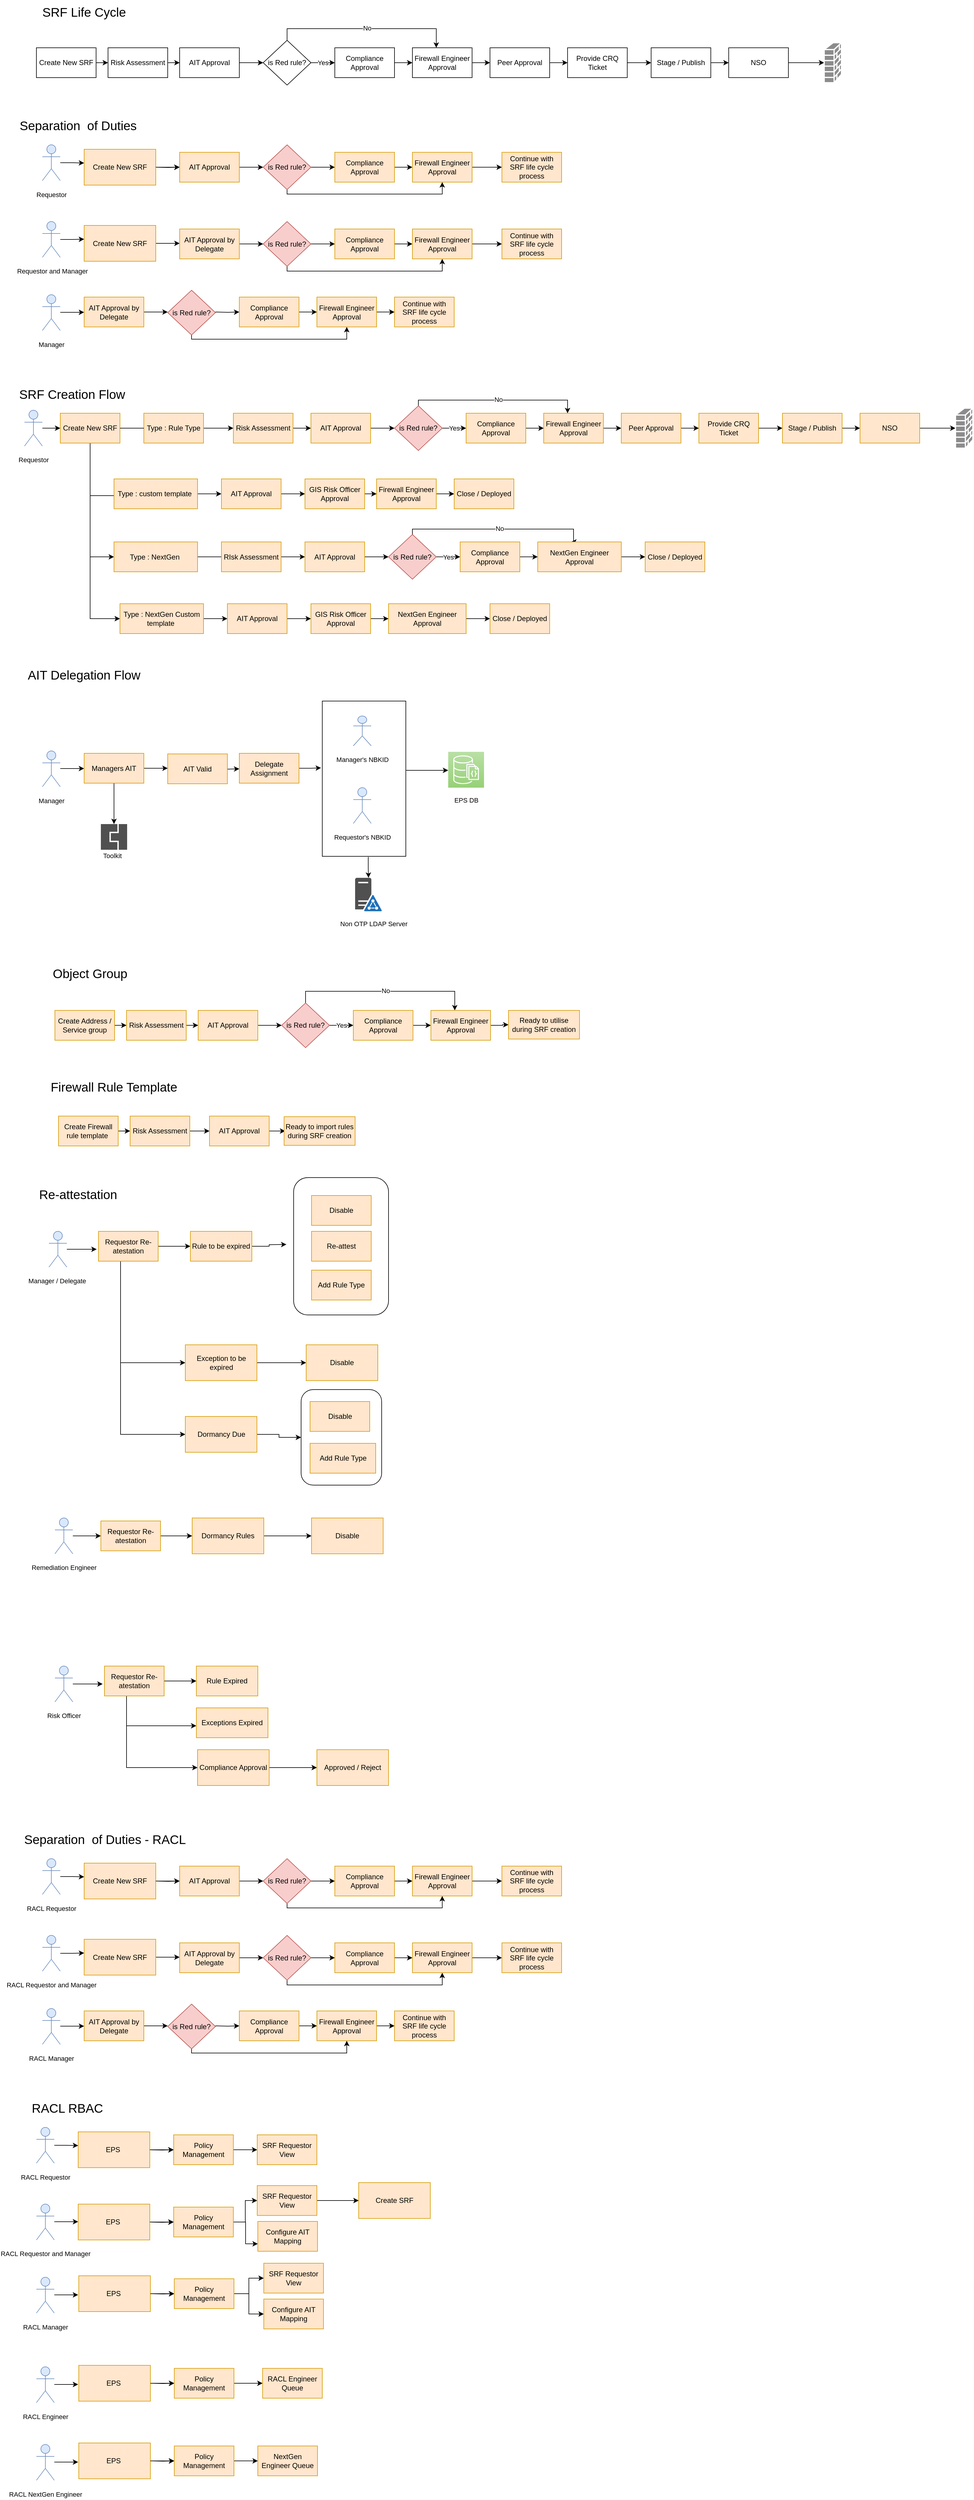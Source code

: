 <mxfile version="20.0.4" type="github">
  <diagram id="t3gU_UeMW9G3tFnKC1mk" name="Page-1">
    <mxGraphModel dx="1186" dy="669" grid="1" gridSize="10" guides="1" tooltips="1" connect="1" arrows="1" fold="1" page="1" pageScale="1" pageWidth="850" pageHeight="1100" math="0" shadow="0">
      <root>
        <mxCell id="0" />
        <mxCell id="1" parent="0" />
        <mxCell id="7NrDp-CYh64ophPEu3Fr-35" value="" style="rounded=1;whiteSpace=wrap;html=1;" parent="1" vertex="1">
          <mxGeometry x="503.5" y="2407" width="135" height="160" as="geometry" />
        </mxCell>
        <mxCell id="7NrDp-CYh64ophPEu3Fr-34" value="" style="rounded=1;whiteSpace=wrap;html=1;" parent="1" vertex="1">
          <mxGeometry x="491" y="2052" width="159" height="230" as="geometry" />
        </mxCell>
        <mxCell id="zmJZRS2p5SanOkIgBzwA-6" style="edgeStyle=orthogonalEdgeStyle;rounded=0;orthogonalLoop=1;jettySize=auto;html=1;" parent="1" source="zmJZRS2p5SanOkIgBzwA-1" target="zmJZRS2p5SanOkIgBzwA-2" edge="1">
          <mxGeometry relative="1" as="geometry" />
        </mxCell>
        <mxCell id="zmJZRS2p5SanOkIgBzwA-1" value="Create New SRF" style="rounded=0;whiteSpace=wrap;html=1;" parent="1" vertex="1">
          <mxGeometry x="60" y="160" width="100" height="50" as="geometry" />
        </mxCell>
        <mxCell id="zmJZRS2p5SanOkIgBzwA-7" style="edgeStyle=orthogonalEdgeStyle;rounded=0;orthogonalLoop=1;jettySize=auto;html=1;" parent="1" source="zmJZRS2p5SanOkIgBzwA-2" target="zmJZRS2p5SanOkIgBzwA-3" edge="1">
          <mxGeometry relative="1" as="geometry" />
        </mxCell>
        <mxCell id="zmJZRS2p5SanOkIgBzwA-2" value="Risk Assessment" style="rounded=0;whiteSpace=wrap;html=1;" parent="1" vertex="1">
          <mxGeometry x="180" y="160" width="100" height="50" as="geometry" />
        </mxCell>
        <mxCell id="zmJZRS2p5SanOkIgBzwA-8" style="edgeStyle=orthogonalEdgeStyle;rounded=0;orthogonalLoop=1;jettySize=auto;html=1;entryX=0;entryY=0.5;entryDx=0;entryDy=0;" parent="1" source="zmJZRS2p5SanOkIgBzwA-3" target="zmJZRS2p5SanOkIgBzwA-5" edge="1">
          <mxGeometry relative="1" as="geometry" />
        </mxCell>
        <mxCell id="zmJZRS2p5SanOkIgBzwA-3" value="AIT Approval" style="rounded=0;whiteSpace=wrap;html=1;" parent="1" vertex="1">
          <mxGeometry x="300" y="160" width="100" height="50" as="geometry" />
        </mxCell>
        <mxCell id="zmJZRS2p5SanOkIgBzwA-11" style="edgeStyle=orthogonalEdgeStyle;rounded=0;orthogonalLoop=1;jettySize=auto;html=1;entryX=0;entryY=0.5;entryDx=0;entryDy=0;" parent="1" source="zmJZRS2p5SanOkIgBzwA-4" target="zmJZRS2p5SanOkIgBzwA-10" edge="1">
          <mxGeometry relative="1" as="geometry" />
        </mxCell>
        <mxCell id="zmJZRS2p5SanOkIgBzwA-4" value="Compliance Approval" style="rounded=0;whiteSpace=wrap;html=1;" parent="1" vertex="1">
          <mxGeometry x="560" y="160" width="100" height="50" as="geometry" />
        </mxCell>
        <mxCell id="zmJZRS2p5SanOkIgBzwA-9" value="Yes" style="edgeStyle=orthogonalEdgeStyle;rounded=0;orthogonalLoop=1;jettySize=auto;html=1;entryX=0;entryY=0.5;entryDx=0;entryDy=0;" parent="1" source="zmJZRS2p5SanOkIgBzwA-5" target="zmJZRS2p5SanOkIgBzwA-4" edge="1">
          <mxGeometry relative="1" as="geometry" />
        </mxCell>
        <mxCell id="Q123pR5R-Ik9AYbAvbdh-17" style="edgeStyle=orthogonalEdgeStyle;rounded=0;orthogonalLoop=1;jettySize=auto;html=1;entryX=0.4;entryY=0;entryDx=0;entryDy=0;entryPerimeter=0;fontSize=11;" parent="1" source="zmJZRS2p5SanOkIgBzwA-5" target="zmJZRS2p5SanOkIgBzwA-10" edge="1">
          <mxGeometry relative="1" as="geometry">
            <Array as="points">
              <mxPoint x="480" y="128" />
              <mxPoint x="730" y="128" />
            </Array>
          </mxGeometry>
        </mxCell>
        <mxCell id="Q123pR5R-Ik9AYbAvbdh-18" value="No" style="edgeLabel;html=1;align=center;verticalAlign=middle;resizable=0;points=[];fontSize=11;" parent="Q123pR5R-Ik9AYbAvbdh-17" vertex="1" connectable="0">
          <mxGeometry x="0.012" y="1" relative="1" as="geometry">
            <mxPoint x="1" as="offset" />
          </mxGeometry>
        </mxCell>
        <mxCell id="zmJZRS2p5SanOkIgBzwA-5" value="is Red rule?" style="rhombus;whiteSpace=wrap;html=1;" parent="1" vertex="1">
          <mxGeometry x="440" y="147.5" width="80" height="75" as="geometry" />
        </mxCell>
        <mxCell id="zmJZRS2p5SanOkIgBzwA-13" style="edgeStyle=orthogonalEdgeStyle;rounded=0;orthogonalLoop=1;jettySize=auto;html=1;entryX=0;entryY=0.5;entryDx=0;entryDy=0;" parent="1" source="zmJZRS2p5SanOkIgBzwA-10" target="zmJZRS2p5SanOkIgBzwA-12" edge="1">
          <mxGeometry relative="1" as="geometry" />
        </mxCell>
        <mxCell id="zmJZRS2p5SanOkIgBzwA-10" value="Firewall Engineer Approval" style="rounded=0;whiteSpace=wrap;html=1;" parent="1" vertex="1">
          <mxGeometry x="690" y="160" width="100" height="50" as="geometry" />
        </mxCell>
        <mxCell id="zmJZRS2p5SanOkIgBzwA-19" style="edgeStyle=orthogonalEdgeStyle;rounded=0;orthogonalLoop=1;jettySize=auto;html=1;" parent="1" source="zmJZRS2p5SanOkIgBzwA-12" target="zmJZRS2p5SanOkIgBzwA-14" edge="1">
          <mxGeometry relative="1" as="geometry" />
        </mxCell>
        <mxCell id="zmJZRS2p5SanOkIgBzwA-12" value="Peer Approval" style="rounded=0;whiteSpace=wrap;html=1;" parent="1" vertex="1">
          <mxGeometry x="820" y="160" width="100" height="50" as="geometry" />
        </mxCell>
        <mxCell id="zmJZRS2p5SanOkIgBzwA-20" style="edgeStyle=orthogonalEdgeStyle;rounded=0;orthogonalLoop=1;jettySize=auto;html=1;entryX=0;entryY=0.5;entryDx=0;entryDy=0;" parent="1" source="zmJZRS2p5SanOkIgBzwA-14" target="zmJZRS2p5SanOkIgBzwA-15" edge="1">
          <mxGeometry relative="1" as="geometry" />
        </mxCell>
        <mxCell id="zmJZRS2p5SanOkIgBzwA-14" value="Provide CRQ Ticket" style="rounded=0;whiteSpace=wrap;html=1;" parent="1" vertex="1">
          <mxGeometry x="950" y="160" width="100" height="50" as="geometry" />
        </mxCell>
        <mxCell id="zmJZRS2p5SanOkIgBzwA-21" style="edgeStyle=orthogonalEdgeStyle;rounded=0;orthogonalLoop=1;jettySize=auto;html=1;" parent="1" source="zmJZRS2p5SanOkIgBzwA-15" target="zmJZRS2p5SanOkIgBzwA-16" edge="1">
          <mxGeometry relative="1" as="geometry" />
        </mxCell>
        <mxCell id="zmJZRS2p5SanOkIgBzwA-15" value="Stage / Publish" style="rounded=0;whiteSpace=wrap;html=1;" parent="1" vertex="1">
          <mxGeometry x="1090" y="160" width="100" height="50" as="geometry" />
        </mxCell>
        <mxCell id="zmJZRS2p5SanOkIgBzwA-18" style="edgeStyle=orthogonalEdgeStyle;rounded=0;orthogonalLoop=1;jettySize=auto;html=1;" parent="1" source="zmJZRS2p5SanOkIgBzwA-16" target="zmJZRS2p5SanOkIgBzwA-17" edge="1">
          <mxGeometry relative="1" as="geometry" />
        </mxCell>
        <mxCell id="zmJZRS2p5SanOkIgBzwA-16" value="NSO" style="rounded=0;whiteSpace=wrap;html=1;" parent="1" vertex="1">
          <mxGeometry x="1220" y="160" width="100" height="50" as="geometry" />
        </mxCell>
        <mxCell id="zmJZRS2p5SanOkIgBzwA-17" value="" style="shape=mxgraph.cisco.security.firewall;sketch=0;html=1;pointerEvents=1;dashed=0;fillColor=#8C8C8C;strokeColor=#ffffff;strokeWidth=2;verticalLabelPosition=bottom;verticalAlign=top;align=center;outlineConnect=0;" parent="1" vertex="1">
          <mxGeometry x="1380" y="151.5" width="29" height="67" as="geometry" />
        </mxCell>
        <mxCell id="Q123pR5R-Ik9AYbAvbdh-16" style="edgeStyle=orthogonalEdgeStyle;rounded=0;orthogonalLoop=1;jettySize=auto;html=1;fontSize=11;" parent="1" source="Q123pR5R-Ik9AYbAvbdh-1" edge="1">
          <mxGeometry relative="1" as="geometry">
            <mxPoint x="300" y="360" as="targetPoint" />
          </mxGeometry>
        </mxCell>
        <mxCell id="Q123pR5R-Ik9AYbAvbdh-1" value="Create New SRF" style="rounded=0;whiteSpace=wrap;html=1;fillColor=#ffe6cc;strokeColor=#d79b00;" parent="1" vertex="1">
          <mxGeometry x="140" y="330" width="120" height="60" as="geometry" />
        </mxCell>
        <mxCell id="Q123pR5R-Ik9AYbAvbdh-2" value="Separation&amp;nbsp; of Duties" style="text;html=1;strokeColor=none;fillColor=none;align=center;verticalAlign=middle;whiteSpace=wrap;rounded=0;fontSize=21;" parent="1" vertex="1">
          <mxGeometry x="20" y="270" width="220" height="40" as="geometry" />
        </mxCell>
        <mxCell id="Q123pR5R-Ik9AYbAvbdh-6" style="edgeStyle=orthogonalEdgeStyle;rounded=0;orthogonalLoop=1;jettySize=auto;html=1;entryX=0;entryY=0.383;entryDx=0;entryDy=0;entryPerimeter=0;fontSize=11;" parent="1" source="Q123pR5R-Ik9AYbAvbdh-3" target="Q123pR5R-Ik9AYbAvbdh-1" edge="1">
          <mxGeometry relative="1" as="geometry" />
        </mxCell>
        <mxCell id="Q123pR5R-Ik9AYbAvbdh-3" value="&lt;font style=&quot;font-size: 11px&quot;&gt;Requestor&lt;/font&gt;" style="shape=umlActor;verticalLabelPosition=bottom;verticalAlign=top;html=1;outlineConnect=0;fontSize=21;fillColor=#dae8fc;strokeColor=#6c8ebf;" parent="1" vertex="1">
          <mxGeometry x="70" y="322.5" width="30" height="60" as="geometry" />
        </mxCell>
        <mxCell id="Q123pR5R-Ik9AYbAvbdh-15" style="edgeStyle=orthogonalEdgeStyle;rounded=0;orthogonalLoop=1;jettySize=auto;html=1;entryX=0;entryY=0.5;entryDx=0;entryDy=0;fontSize=11;" parent="1" target="Q123pR5R-Ik9AYbAvbdh-9" edge="1">
          <mxGeometry relative="1" as="geometry">
            <mxPoint x="260" y="360" as="sourcePoint" />
          </mxGeometry>
        </mxCell>
        <mxCell id="Q123pR5R-Ik9AYbAvbdh-8" style="edgeStyle=orthogonalEdgeStyle;rounded=0;orthogonalLoop=1;jettySize=auto;html=1;entryX=0;entryY=0.5;entryDx=0;entryDy=0;" parent="1" source="Q123pR5R-Ik9AYbAvbdh-9" target="Q123pR5R-Ik9AYbAvbdh-13" edge="1">
          <mxGeometry relative="1" as="geometry" />
        </mxCell>
        <mxCell id="Q123pR5R-Ik9AYbAvbdh-9" value="AIT Approval" style="rounded=0;whiteSpace=wrap;html=1;fillColor=#ffe6cc;strokeColor=#d79b00;" parent="1" vertex="1">
          <mxGeometry x="300" y="335" width="100" height="50" as="geometry" />
        </mxCell>
        <mxCell id="Q123pR5R-Ik9AYbAvbdh-10" style="edgeStyle=orthogonalEdgeStyle;rounded=0;orthogonalLoop=1;jettySize=auto;html=1;entryX=0;entryY=0.5;entryDx=0;entryDy=0;" parent="1" source="Q123pR5R-Ik9AYbAvbdh-11" target="Q123pR5R-Ik9AYbAvbdh-14" edge="1">
          <mxGeometry relative="1" as="geometry" />
        </mxCell>
        <mxCell id="Q123pR5R-Ik9AYbAvbdh-11" value="Compliance Approval" style="rounded=0;whiteSpace=wrap;html=1;fillColor=#ffe6cc;strokeColor=#d79b00;" parent="1" vertex="1">
          <mxGeometry x="560" y="335" width="100" height="50" as="geometry" />
        </mxCell>
        <mxCell id="Q123pR5R-Ik9AYbAvbdh-12" style="edgeStyle=orthogonalEdgeStyle;rounded=0;orthogonalLoop=1;jettySize=auto;html=1;entryX=0;entryY=0.5;entryDx=0;entryDy=0;" parent="1" source="Q123pR5R-Ik9AYbAvbdh-13" target="Q123pR5R-Ik9AYbAvbdh-11" edge="1">
          <mxGeometry relative="1" as="geometry" />
        </mxCell>
        <mxCell id="Q123pR5R-Ik9AYbAvbdh-56" style="edgeStyle=orthogonalEdgeStyle;rounded=0;orthogonalLoop=1;jettySize=auto;html=1;entryX=0.5;entryY=1;entryDx=0;entryDy=0;fontSize=11;" parent="1" source="Q123pR5R-Ik9AYbAvbdh-13" target="Q123pR5R-Ik9AYbAvbdh-14" edge="1">
          <mxGeometry relative="1" as="geometry">
            <Array as="points">
              <mxPoint x="480" y="405" />
              <mxPoint x="740" y="405" />
            </Array>
          </mxGeometry>
        </mxCell>
        <mxCell id="Q123pR5R-Ik9AYbAvbdh-13" value="is Red rule?" style="rhombus;whiteSpace=wrap;html=1;fillColor=#f8cecc;strokeColor=#b85450;" parent="1" vertex="1">
          <mxGeometry x="440" y="322.5" width="80" height="75" as="geometry" />
        </mxCell>
        <mxCell id="Q123pR5R-Ik9AYbAvbdh-21" value="" style="edgeStyle=orthogonalEdgeStyle;rounded=0;orthogonalLoop=1;jettySize=auto;html=1;fontSize=11;" parent="1" source="Q123pR5R-Ik9AYbAvbdh-14" target="Q123pR5R-Ik9AYbAvbdh-20" edge="1">
          <mxGeometry relative="1" as="geometry" />
        </mxCell>
        <mxCell id="Q123pR5R-Ik9AYbAvbdh-14" value="Firewall Engineer Approval" style="rounded=0;whiteSpace=wrap;html=1;fillColor=#ffe6cc;strokeColor=#d79b00;" parent="1" vertex="1">
          <mxGeometry x="690" y="335" width="100" height="50" as="geometry" />
        </mxCell>
        <mxCell id="Q123pR5R-Ik9AYbAvbdh-20" value="Continue with SRF life cycle process" style="whiteSpace=wrap;html=1;rounded=0;fillColor=#ffe6cc;strokeColor=#d79b00;" parent="1" vertex="1">
          <mxGeometry x="840" y="335" width="100" height="50" as="geometry" />
        </mxCell>
        <mxCell id="Q123pR5R-Ik9AYbAvbdh-22" style="edgeStyle=orthogonalEdgeStyle;rounded=0;orthogonalLoop=1;jettySize=auto;html=1;fontSize=11;" parent="1" source="Q123pR5R-Ik9AYbAvbdh-23" edge="1">
          <mxGeometry relative="1" as="geometry">
            <mxPoint x="300" y="487.5" as="targetPoint" />
          </mxGeometry>
        </mxCell>
        <mxCell id="Q123pR5R-Ik9AYbAvbdh-23" value="Create New SRF" style="rounded=0;whiteSpace=wrap;html=1;fillColor=#ffe6cc;strokeColor=#d79b00;" parent="1" vertex="1">
          <mxGeometry x="140" y="457.5" width="120" height="60" as="geometry" />
        </mxCell>
        <mxCell id="Q123pR5R-Ik9AYbAvbdh-24" style="edgeStyle=orthogonalEdgeStyle;rounded=0;orthogonalLoop=1;jettySize=auto;html=1;entryX=0;entryY=0.383;entryDx=0;entryDy=0;entryPerimeter=0;fontSize=11;" parent="1" source="Q123pR5R-Ik9AYbAvbdh-25" target="Q123pR5R-Ik9AYbAvbdh-23" edge="1">
          <mxGeometry relative="1" as="geometry" />
        </mxCell>
        <mxCell id="Q123pR5R-Ik9AYbAvbdh-25" value="&lt;span style=&quot;font-size: 11px&quot;&gt;&amp;nbsp;Requestor and&amp;nbsp;Manager&lt;/span&gt;" style="shape=umlActor;verticalLabelPosition=bottom;verticalAlign=top;html=1;outlineConnect=0;fontSize=21;fillColor=#dae8fc;strokeColor=#6c8ebf;" parent="1" vertex="1">
          <mxGeometry x="70" y="451" width="30" height="60" as="geometry" />
        </mxCell>
        <mxCell id="Q123pR5R-Ik9AYbAvbdh-28" style="edgeStyle=orthogonalEdgeStyle;rounded=0;orthogonalLoop=1;jettySize=auto;html=1;entryX=0;entryY=0.5;entryDx=0;entryDy=0;" parent="1" source="Q123pR5R-Ik9AYbAvbdh-29" target="Q123pR5R-Ik9AYbAvbdh-33" edge="1">
          <mxGeometry relative="1" as="geometry" />
        </mxCell>
        <mxCell id="Q123pR5R-Ik9AYbAvbdh-29" value="AIT Approval by Delegate" style="rounded=0;whiteSpace=wrap;html=1;fillColor=#ffe6cc;strokeColor=#d79b00;" parent="1" vertex="1">
          <mxGeometry x="300" y="463.5" width="100" height="50" as="geometry" />
        </mxCell>
        <mxCell id="Q123pR5R-Ik9AYbAvbdh-30" style="edgeStyle=orthogonalEdgeStyle;rounded=0;orthogonalLoop=1;jettySize=auto;html=1;entryX=0;entryY=0.5;entryDx=0;entryDy=0;" parent="1" source="Q123pR5R-Ik9AYbAvbdh-31" target="Q123pR5R-Ik9AYbAvbdh-35" edge="1">
          <mxGeometry relative="1" as="geometry" />
        </mxCell>
        <mxCell id="Q123pR5R-Ik9AYbAvbdh-31" value="Compliance Approval" style="rounded=0;whiteSpace=wrap;html=1;fillColor=#ffe6cc;strokeColor=#d79b00;" parent="1" vertex="1">
          <mxGeometry x="560" y="463.5" width="100" height="50" as="geometry" />
        </mxCell>
        <mxCell id="Q123pR5R-Ik9AYbAvbdh-32" style="edgeStyle=orthogonalEdgeStyle;rounded=0;orthogonalLoop=1;jettySize=auto;html=1;entryX=0;entryY=0.5;entryDx=0;entryDy=0;" parent="1" source="Q123pR5R-Ik9AYbAvbdh-33" target="Q123pR5R-Ik9AYbAvbdh-31" edge="1">
          <mxGeometry relative="1" as="geometry" />
        </mxCell>
        <mxCell id="Q123pR5R-Ik9AYbAvbdh-57" style="edgeStyle=orthogonalEdgeStyle;rounded=0;orthogonalLoop=1;jettySize=auto;html=1;entryX=0.5;entryY=1;entryDx=0;entryDy=0;fontSize=11;" parent="1" source="Q123pR5R-Ik9AYbAvbdh-33" target="Q123pR5R-Ik9AYbAvbdh-35" edge="1">
          <mxGeometry relative="1" as="geometry">
            <Array as="points">
              <mxPoint x="480" y="534" />
              <mxPoint x="740" y="534" />
            </Array>
          </mxGeometry>
        </mxCell>
        <mxCell id="Q123pR5R-Ik9AYbAvbdh-33" value="is Red rule?" style="rhombus;whiteSpace=wrap;html=1;fillColor=#f8cecc;strokeColor=#b85450;" parent="1" vertex="1">
          <mxGeometry x="440" y="451" width="80" height="75" as="geometry" />
        </mxCell>
        <mxCell id="Q123pR5R-Ik9AYbAvbdh-34" value="" style="edgeStyle=orthogonalEdgeStyle;rounded=0;orthogonalLoop=1;jettySize=auto;html=1;fontSize=11;" parent="1" source="Q123pR5R-Ik9AYbAvbdh-35" target="Q123pR5R-Ik9AYbAvbdh-36" edge="1">
          <mxGeometry relative="1" as="geometry" />
        </mxCell>
        <mxCell id="Q123pR5R-Ik9AYbAvbdh-35" value="Firewall Engineer Approval" style="rounded=0;whiteSpace=wrap;html=1;fillColor=#ffe6cc;strokeColor=#d79b00;" parent="1" vertex="1">
          <mxGeometry x="690" y="463.5" width="100" height="50" as="geometry" />
        </mxCell>
        <mxCell id="Q123pR5R-Ik9AYbAvbdh-36" value="Continue with SRF life cycle process" style="whiteSpace=wrap;html=1;rounded=0;fillColor=#ffe6cc;strokeColor=#d79b00;" parent="1" vertex="1">
          <mxGeometry x="840" y="463.5" width="100" height="50" as="geometry" />
        </mxCell>
        <mxCell id="Q123pR5R-Ik9AYbAvbdh-43" style="edgeStyle=orthogonalEdgeStyle;rounded=0;orthogonalLoop=1;jettySize=auto;html=1;entryX=0;entryY=0.383;entryDx=0;entryDy=0;entryPerimeter=0;fontSize=11;" parent="1" source="Q123pR5R-Ik9AYbAvbdh-44" edge="1">
          <mxGeometry relative="1" as="geometry">
            <mxPoint x="140" y="602.98" as="targetPoint" />
          </mxGeometry>
        </mxCell>
        <mxCell id="Q123pR5R-Ik9AYbAvbdh-44" value="&lt;span style=&quot;font-size: 11px&quot;&gt;Manager&lt;/span&gt;" style="shape=umlActor;verticalLabelPosition=bottom;verticalAlign=top;html=1;outlineConnect=0;fontSize=21;fillColor=#dae8fc;strokeColor=#6c8ebf;" parent="1" vertex="1">
          <mxGeometry x="70" y="573.5" width="30" height="60" as="geometry" />
        </mxCell>
        <mxCell id="Q123pR5R-Ik9AYbAvbdh-47" style="edgeStyle=orthogonalEdgeStyle;rounded=0;orthogonalLoop=1;jettySize=auto;html=1;entryX=0;entryY=0.5;entryDx=0;entryDy=0;" parent="1" source="Q123pR5R-Ik9AYbAvbdh-48" edge="1">
          <mxGeometry relative="1" as="geometry">
            <mxPoint x="280" y="602.5" as="targetPoint" />
          </mxGeometry>
        </mxCell>
        <mxCell id="Q123pR5R-Ik9AYbAvbdh-48" value="AIT Approval by Delegate" style="rounded=0;whiteSpace=wrap;html=1;fillColor=#ffe6cc;strokeColor=#d79b00;" parent="1" vertex="1">
          <mxGeometry x="140" y="577.5" width="100" height="50" as="geometry" />
        </mxCell>
        <mxCell id="Q123pR5R-Ik9AYbAvbdh-49" style="edgeStyle=orthogonalEdgeStyle;rounded=0;orthogonalLoop=1;jettySize=auto;html=1;entryX=0;entryY=0.5;entryDx=0;entryDy=0;" parent="1" source="Q123pR5R-Ik9AYbAvbdh-50" target="Q123pR5R-Ik9AYbAvbdh-53" edge="1">
          <mxGeometry relative="1" as="geometry" />
        </mxCell>
        <mxCell id="Q123pR5R-Ik9AYbAvbdh-50" value="Compliance Approval" style="rounded=0;whiteSpace=wrap;html=1;fillColor=#ffe6cc;strokeColor=#d79b00;" parent="1" vertex="1">
          <mxGeometry x="400" y="577.5" width="100" height="50" as="geometry" />
        </mxCell>
        <mxCell id="Q123pR5R-Ik9AYbAvbdh-51" style="edgeStyle=orthogonalEdgeStyle;rounded=0;orthogonalLoop=1;jettySize=auto;html=1;entryX=0;entryY=0.5;entryDx=0;entryDy=0;" parent="1" target="Q123pR5R-Ik9AYbAvbdh-50" edge="1">
          <mxGeometry relative="1" as="geometry">
            <mxPoint x="360" y="602.5" as="sourcePoint" />
          </mxGeometry>
        </mxCell>
        <mxCell id="Q123pR5R-Ik9AYbAvbdh-52" value="" style="edgeStyle=orthogonalEdgeStyle;rounded=0;orthogonalLoop=1;jettySize=auto;html=1;fontSize=11;" parent="1" source="Q123pR5R-Ik9AYbAvbdh-53" target="Q123pR5R-Ik9AYbAvbdh-54" edge="1">
          <mxGeometry relative="1" as="geometry" />
        </mxCell>
        <mxCell id="Q123pR5R-Ik9AYbAvbdh-53" value="Firewall Engineer Approval" style="rounded=0;whiteSpace=wrap;html=1;fillColor=#ffe6cc;strokeColor=#d79b00;" parent="1" vertex="1">
          <mxGeometry x="530" y="577.5" width="100" height="50" as="geometry" />
        </mxCell>
        <mxCell id="Q123pR5R-Ik9AYbAvbdh-54" value="Continue with SRF life cycle process" style="whiteSpace=wrap;html=1;rounded=0;fillColor=#ffe6cc;strokeColor=#d79b00;" parent="1" vertex="1">
          <mxGeometry x="660" y="577.5" width="100" height="50" as="geometry" />
        </mxCell>
        <mxCell id="Q123pR5R-Ik9AYbAvbdh-58" style="edgeStyle=orthogonalEdgeStyle;rounded=0;orthogonalLoop=1;jettySize=auto;html=1;entryX=0.5;entryY=1;entryDx=0;entryDy=0;fontSize=11;" parent="1" source="Q123pR5R-Ik9AYbAvbdh-55" target="Q123pR5R-Ik9AYbAvbdh-53" edge="1">
          <mxGeometry relative="1" as="geometry">
            <Array as="points">
              <mxPoint x="320" y="648" />
              <mxPoint x="580" y="648" />
            </Array>
          </mxGeometry>
        </mxCell>
        <mxCell id="Q123pR5R-Ik9AYbAvbdh-55" value="is Red rule?" style="rhombus;whiteSpace=wrap;html=1;fillColor=#f8cecc;strokeColor=#b85450;" parent="1" vertex="1">
          <mxGeometry x="280" y="566" width="80" height="75" as="geometry" />
        </mxCell>
        <mxCell id="Q123pR5R-Ik9AYbAvbdh-59" style="edgeStyle=orthogonalEdgeStyle;rounded=0;orthogonalLoop=1;jettySize=auto;html=1;startArrow=none;" parent="1" source="Q123pR5R-Ik9AYbAvbdh-85" target="Q123pR5R-Ik9AYbAvbdh-62" edge="1">
          <mxGeometry relative="1" as="geometry" />
        </mxCell>
        <mxCell id="Q123pR5R-Ik9AYbAvbdh-88" style="edgeStyle=orthogonalEdgeStyle;rounded=0;orthogonalLoop=1;jettySize=auto;html=1;entryX=0;entryY=0.5;entryDx=0;entryDy=0;fontSize=11;" parent="1" source="Q123pR5R-Ik9AYbAvbdh-60" target="Q123pR5R-Ik9AYbAvbdh-87" edge="1">
          <mxGeometry relative="1" as="geometry">
            <Array as="points">
              <mxPoint x="150" y="910" />
              <mxPoint x="230" y="910" />
            </Array>
          </mxGeometry>
        </mxCell>
        <mxCell id="Q123pR5R-Ik9AYbAvbdh-125" style="edgeStyle=orthogonalEdgeStyle;rounded=0;orthogonalLoop=1;jettySize=auto;html=1;entryX=0;entryY=0.5;entryDx=0;entryDy=0;fontSize=11;" parent="1" source="Q123pR5R-Ik9AYbAvbdh-60" target="Q123pR5R-Ik9AYbAvbdh-111" edge="1">
          <mxGeometry relative="1" as="geometry" />
        </mxCell>
        <mxCell id="Q123pR5R-Ik9AYbAvbdh-139" style="edgeStyle=orthogonalEdgeStyle;rounded=0;orthogonalLoop=1;jettySize=auto;html=1;entryX=0;entryY=0.5;entryDx=0;entryDy=0;fontSize=11;" parent="1" source="Q123pR5R-Ik9AYbAvbdh-60" target="Q123pR5R-Ik9AYbAvbdh-127" edge="1">
          <mxGeometry relative="1" as="geometry" />
        </mxCell>
        <mxCell id="Q123pR5R-Ik9AYbAvbdh-60" value="Create New SRF" style="rounded=0;whiteSpace=wrap;html=1;fillColor=#ffe6cc;strokeColor=#d79b00;" parent="1" vertex="1">
          <mxGeometry x="100" y="772" width="100" height="50" as="geometry" />
        </mxCell>
        <mxCell id="Q123pR5R-Ik9AYbAvbdh-61" style="edgeStyle=orthogonalEdgeStyle;rounded=0;orthogonalLoop=1;jettySize=auto;html=1;" parent="1" source="Q123pR5R-Ik9AYbAvbdh-62" target="Q123pR5R-Ik9AYbAvbdh-64" edge="1">
          <mxGeometry relative="1" as="geometry" />
        </mxCell>
        <mxCell id="Q123pR5R-Ik9AYbAvbdh-62" value="Risk Assessment" style="rounded=0;whiteSpace=wrap;html=1;fillColor=#ffe6cc;strokeColor=#d79b00;" parent="1" vertex="1">
          <mxGeometry x="390" y="772" width="100" height="50" as="geometry" />
        </mxCell>
        <mxCell id="Q123pR5R-Ik9AYbAvbdh-63" style="edgeStyle=orthogonalEdgeStyle;rounded=0;orthogonalLoop=1;jettySize=auto;html=1;entryX=0;entryY=0.5;entryDx=0;entryDy=0;" parent="1" source="Q123pR5R-Ik9AYbAvbdh-64" target="Q123pR5R-Ik9AYbAvbdh-70" edge="1">
          <mxGeometry relative="1" as="geometry" />
        </mxCell>
        <mxCell id="Q123pR5R-Ik9AYbAvbdh-64" value="AIT Approval" style="rounded=0;whiteSpace=wrap;html=1;fillColor=#ffe6cc;strokeColor=#d79b00;" parent="1" vertex="1">
          <mxGeometry x="520" y="772" width="100" height="50" as="geometry" />
        </mxCell>
        <mxCell id="Q123pR5R-Ik9AYbAvbdh-65" style="edgeStyle=orthogonalEdgeStyle;rounded=0;orthogonalLoop=1;jettySize=auto;html=1;entryX=0;entryY=0.5;entryDx=0;entryDy=0;" parent="1" source="Q123pR5R-Ik9AYbAvbdh-66" target="Q123pR5R-Ik9AYbAvbdh-72" edge="1">
          <mxGeometry relative="1" as="geometry" />
        </mxCell>
        <mxCell id="Q123pR5R-Ik9AYbAvbdh-66" value="Compliance Approval" style="rounded=0;whiteSpace=wrap;html=1;fillColor=#ffe6cc;strokeColor=#d79b00;" parent="1" vertex="1">
          <mxGeometry x="780" y="772" width="100" height="50" as="geometry" />
        </mxCell>
        <mxCell id="Q123pR5R-Ik9AYbAvbdh-67" value="Yes" style="edgeStyle=orthogonalEdgeStyle;rounded=0;orthogonalLoop=1;jettySize=auto;html=1;entryX=0;entryY=0.5;entryDx=0;entryDy=0;" parent="1" source="Q123pR5R-Ik9AYbAvbdh-70" target="Q123pR5R-Ik9AYbAvbdh-66" edge="1">
          <mxGeometry relative="1" as="geometry" />
        </mxCell>
        <mxCell id="Q123pR5R-Ik9AYbAvbdh-68" style="edgeStyle=orthogonalEdgeStyle;rounded=0;orthogonalLoop=1;jettySize=auto;html=1;entryX=0.4;entryY=0;entryDx=0;entryDy=0;entryPerimeter=0;fontSize=11;" parent="1" source="Q123pR5R-Ik9AYbAvbdh-70" target="Q123pR5R-Ik9AYbAvbdh-72" edge="1">
          <mxGeometry relative="1" as="geometry">
            <Array as="points">
              <mxPoint x="700" y="750" />
              <mxPoint x="950" y="750" />
            </Array>
          </mxGeometry>
        </mxCell>
        <mxCell id="Q123pR5R-Ik9AYbAvbdh-69" value="No" style="edgeLabel;html=1;align=center;verticalAlign=middle;resizable=0;points=[];fontSize=11;" parent="Q123pR5R-Ik9AYbAvbdh-68" vertex="1" connectable="0">
          <mxGeometry x="0.012" y="1" relative="1" as="geometry">
            <mxPoint x="1" as="offset" />
          </mxGeometry>
        </mxCell>
        <mxCell id="Q123pR5R-Ik9AYbAvbdh-70" value="is Red rule?" style="rhombus;whiteSpace=wrap;html=1;fillColor=#f8cecc;strokeColor=#b85450;" parent="1" vertex="1">
          <mxGeometry x="660" y="759.5" width="80" height="75" as="geometry" />
        </mxCell>
        <mxCell id="Q123pR5R-Ik9AYbAvbdh-71" style="edgeStyle=orthogonalEdgeStyle;rounded=0;orthogonalLoop=1;jettySize=auto;html=1;entryX=0;entryY=0.5;entryDx=0;entryDy=0;" parent="1" source="Q123pR5R-Ik9AYbAvbdh-72" target="Q123pR5R-Ik9AYbAvbdh-74" edge="1">
          <mxGeometry relative="1" as="geometry" />
        </mxCell>
        <mxCell id="Q123pR5R-Ik9AYbAvbdh-72" value="Firewall Engineer Approval" style="rounded=0;whiteSpace=wrap;html=1;fillColor=#ffe6cc;strokeColor=#d79b00;" parent="1" vertex="1">
          <mxGeometry x="910" y="772" width="100" height="50" as="geometry" />
        </mxCell>
        <mxCell id="Q123pR5R-Ik9AYbAvbdh-73" style="edgeStyle=orthogonalEdgeStyle;rounded=0;orthogonalLoop=1;jettySize=auto;html=1;" parent="1" source="Q123pR5R-Ik9AYbAvbdh-74" target="Q123pR5R-Ik9AYbAvbdh-76" edge="1">
          <mxGeometry relative="1" as="geometry" />
        </mxCell>
        <mxCell id="Q123pR5R-Ik9AYbAvbdh-74" value="Peer Approval" style="rounded=0;whiteSpace=wrap;html=1;fillColor=#ffe6cc;strokeColor=#d79b00;" parent="1" vertex="1">
          <mxGeometry x="1040" y="772" width="100" height="50" as="geometry" />
        </mxCell>
        <mxCell id="Q123pR5R-Ik9AYbAvbdh-75" style="edgeStyle=orthogonalEdgeStyle;rounded=0;orthogonalLoop=1;jettySize=auto;html=1;entryX=0;entryY=0.5;entryDx=0;entryDy=0;" parent="1" source="Q123pR5R-Ik9AYbAvbdh-76" target="Q123pR5R-Ik9AYbAvbdh-78" edge="1">
          <mxGeometry relative="1" as="geometry" />
        </mxCell>
        <mxCell id="Q123pR5R-Ik9AYbAvbdh-76" value="Provide CRQ Ticket" style="rounded=0;whiteSpace=wrap;html=1;fillColor=#ffe6cc;strokeColor=#d79b00;" parent="1" vertex="1">
          <mxGeometry x="1170" y="772" width="100" height="50" as="geometry" />
        </mxCell>
        <mxCell id="Q123pR5R-Ik9AYbAvbdh-77" style="edgeStyle=orthogonalEdgeStyle;rounded=0;orthogonalLoop=1;jettySize=auto;html=1;" parent="1" source="Q123pR5R-Ik9AYbAvbdh-78" target="Q123pR5R-Ik9AYbAvbdh-80" edge="1">
          <mxGeometry relative="1" as="geometry" />
        </mxCell>
        <mxCell id="Q123pR5R-Ik9AYbAvbdh-78" value="Stage / Publish" style="rounded=0;whiteSpace=wrap;html=1;fillColor=#ffe6cc;strokeColor=#d79b00;" parent="1" vertex="1">
          <mxGeometry x="1310" y="772" width="100" height="50" as="geometry" />
        </mxCell>
        <mxCell id="Q123pR5R-Ik9AYbAvbdh-79" style="edgeStyle=orthogonalEdgeStyle;rounded=0;orthogonalLoop=1;jettySize=auto;html=1;" parent="1" source="Q123pR5R-Ik9AYbAvbdh-80" target="Q123pR5R-Ik9AYbAvbdh-81" edge="1">
          <mxGeometry relative="1" as="geometry" />
        </mxCell>
        <mxCell id="Q123pR5R-Ik9AYbAvbdh-80" value="NSO" style="rounded=0;whiteSpace=wrap;html=1;fillColor=#ffe6cc;strokeColor=#d79b00;" parent="1" vertex="1">
          <mxGeometry x="1440" y="772" width="100" height="50" as="geometry" />
        </mxCell>
        <mxCell id="Q123pR5R-Ik9AYbAvbdh-81" value="" style="shape=mxgraph.cisco.security.firewall;sketch=0;html=1;pointerEvents=1;dashed=0;fillColor=#8C8C8C;strokeColor=#ffffff;strokeWidth=2;verticalLabelPosition=bottom;verticalAlign=top;align=center;outlineConnect=0;" parent="1" vertex="1">
          <mxGeometry x="1600" y="763.5" width="29" height="67" as="geometry" />
        </mxCell>
        <mxCell id="Q123pR5R-Ik9AYbAvbdh-82" value="SRF Creation Flow" style="text;html=1;strokeColor=none;fillColor=none;align=center;verticalAlign=middle;whiteSpace=wrap;rounded=0;fontSize=21;" parent="1" vertex="1">
          <mxGeometry x="10" y="719.5" width="220" height="40" as="geometry" />
        </mxCell>
        <mxCell id="Q123pR5R-Ik9AYbAvbdh-84" style="edgeStyle=orthogonalEdgeStyle;rounded=0;orthogonalLoop=1;jettySize=auto;html=1;entryX=0;entryY=0.5;entryDx=0;entryDy=0;fontSize=11;" parent="1" source="Q123pR5R-Ik9AYbAvbdh-83" target="Q123pR5R-Ik9AYbAvbdh-60" edge="1">
          <mxGeometry relative="1" as="geometry" />
        </mxCell>
        <mxCell id="Q123pR5R-Ik9AYbAvbdh-83" value="&lt;span style=&quot;font-size: 11px&quot;&gt;Requestor&lt;/span&gt;" style="shape=umlActor;verticalLabelPosition=bottom;verticalAlign=top;html=1;outlineConnect=0;fontSize=21;fillColor=#dae8fc;strokeColor=#6c8ebf;" parent="1" vertex="1">
          <mxGeometry x="40" y="767" width="30" height="60" as="geometry" />
        </mxCell>
        <mxCell id="Q123pR5R-Ik9AYbAvbdh-85" value="Type : Rule Type" style="rounded=0;whiteSpace=wrap;html=1;fillColor=#ffe6cc;strokeColor=#d79b00;" parent="1" vertex="1">
          <mxGeometry x="240" y="772" width="100" height="50" as="geometry" />
        </mxCell>
        <mxCell id="Q123pR5R-Ik9AYbAvbdh-86" value="" style="edgeStyle=orthogonalEdgeStyle;rounded=0;orthogonalLoop=1;jettySize=auto;html=1;endArrow=none;" parent="1" source="Q123pR5R-Ik9AYbAvbdh-60" target="Q123pR5R-Ik9AYbAvbdh-85" edge="1">
          <mxGeometry relative="1" as="geometry">
            <mxPoint x="200" y="797" as="sourcePoint" />
            <mxPoint x="390" y="797" as="targetPoint" />
          </mxGeometry>
        </mxCell>
        <mxCell id="Q123pR5R-Ik9AYbAvbdh-109" style="edgeStyle=orthogonalEdgeStyle;rounded=0;orthogonalLoop=1;jettySize=auto;html=1;entryX=0;entryY=0.5;entryDx=0;entryDy=0;fontSize=11;" parent="1" source="Q123pR5R-Ik9AYbAvbdh-87" target="Q123pR5R-Ik9AYbAvbdh-90" edge="1">
          <mxGeometry relative="1" as="geometry" />
        </mxCell>
        <mxCell id="Q123pR5R-Ik9AYbAvbdh-87" value="Type : custom template&amp;nbsp;" style="rounded=0;whiteSpace=wrap;html=1;fillColor=#ffe6cc;strokeColor=#d79b00;" parent="1" vertex="1">
          <mxGeometry x="190" y="882" width="140" height="50" as="geometry" />
        </mxCell>
        <mxCell id="Q123pR5R-Ik9AYbAvbdh-89" style="edgeStyle=orthogonalEdgeStyle;rounded=0;orthogonalLoop=1;jettySize=auto;html=1;entryX=0;entryY=0.5;entryDx=0;entryDy=0;" parent="1" source="Q123pR5R-Ik9AYbAvbdh-90" edge="1">
          <mxGeometry relative="1" as="geometry">
            <mxPoint x="510" y="907" as="targetPoint" />
          </mxGeometry>
        </mxCell>
        <mxCell id="Q123pR5R-Ik9AYbAvbdh-90" value="AIT Approval" style="rounded=0;whiteSpace=wrap;html=1;fillColor=#ffe6cc;strokeColor=#d79b00;" parent="1" vertex="1">
          <mxGeometry x="370" y="882" width="100" height="50" as="geometry" />
        </mxCell>
        <mxCell id="Q123pR5R-Ik9AYbAvbdh-91" style="edgeStyle=orthogonalEdgeStyle;rounded=0;orthogonalLoop=1;jettySize=auto;html=1;entryX=0;entryY=0.5;entryDx=0;entryDy=0;" parent="1" source="Q123pR5R-Ik9AYbAvbdh-92" target="Q123pR5R-Ik9AYbAvbdh-98" edge="1">
          <mxGeometry relative="1" as="geometry" />
        </mxCell>
        <mxCell id="Q123pR5R-Ik9AYbAvbdh-92" value="GIS Risk Officer Approval" style="rounded=0;whiteSpace=wrap;html=1;fillColor=#ffe6cc;strokeColor=#d79b00;" parent="1" vertex="1">
          <mxGeometry x="510" y="882" width="100" height="50" as="geometry" />
        </mxCell>
        <mxCell id="Q123pR5R-Ik9AYbAvbdh-97" style="edgeStyle=orthogonalEdgeStyle;rounded=0;orthogonalLoop=1;jettySize=auto;html=1;entryX=0;entryY=0.5;entryDx=0;entryDy=0;" parent="1" source="Q123pR5R-Ik9AYbAvbdh-98" target="Q123pR5R-Ik9AYbAvbdh-100" edge="1">
          <mxGeometry relative="1" as="geometry" />
        </mxCell>
        <mxCell id="Q123pR5R-Ik9AYbAvbdh-98" value="Firewall Engineer Approval" style="rounded=0;whiteSpace=wrap;html=1;fillColor=#ffe6cc;strokeColor=#d79b00;" parent="1" vertex="1">
          <mxGeometry x="630" y="882" width="100" height="50" as="geometry" />
        </mxCell>
        <mxCell id="Q123pR5R-Ik9AYbAvbdh-100" value="Close / Deployed" style="rounded=0;whiteSpace=wrap;html=1;fillColor=#ffe6cc;strokeColor=#d79b00;" parent="1" vertex="1">
          <mxGeometry x="760" y="882" width="100" height="50" as="geometry" />
        </mxCell>
        <mxCell id="Q123pR5R-Ik9AYbAvbdh-110" style="edgeStyle=orthogonalEdgeStyle;rounded=0;orthogonalLoop=1;jettySize=auto;html=1;entryX=0;entryY=0.5;entryDx=0;entryDy=0;fontSize=11;" parent="1" source="Q123pR5R-Ik9AYbAvbdh-111" target="Q123pR5R-Ik9AYbAvbdh-113" edge="1">
          <mxGeometry relative="1" as="geometry" />
        </mxCell>
        <mxCell id="Q123pR5R-Ik9AYbAvbdh-111" value="Type : NextGen&amp;nbsp;" style="rounded=0;whiteSpace=wrap;html=1;fillColor=#ffe6cc;strokeColor=#d79b00;" parent="1" vertex="1">
          <mxGeometry x="190" y="987.5" width="140" height="50" as="geometry" />
        </mxCell>
        <mxCell id="Q123pR5R-Ik9AYbAvbdh-112" style="edgeStyle=orthogonalEdgeStyle;rounded=0;orthogonalLoop=1;jettySize=auto;html=1;entryX=0;entryY=0.5;entryDx=0;entryDy=0;" parent="1" source="Q123pR5R-Ik9AYbAvbdh-113" target="Q123pR5R-Ik9AYbAvbdh-119" edge="1">
          <mxGeometry relative="1" as="geometry" />
        </mxCell>
        <mxCell id="Q123pR5R-Ik9AYbAvbdh-113" value="AIT Approval" style="rounded=0;whiteSpace=wrap;html=1;fillColor=#ffe6cc;strokeColor=#d79b00;" parent="1" vertex="1">
          <mxGeometry x="510" y="987.5" width="100" height="50" as="geometry" />
        </mxCell>
        <mxCell id="Q123pR5R-Ik9AYbAvbdh-114" style="edgeStyle=orthogonalEdgeStyle;rounded=0;orthogonalLoop=1;jettySize=auto;html=1;entryX=0;entryY=0.5;entryDx=0;entryDy=0;" parent="1" source="Q123pR5R-Ik9AYbAvbdh-115" target="Q123pR5R-Ik9AYbAvbdh-121" edge="1">
          <mxGeometry relative="1" as="geometry" />
        </mxCell>
        <mxCell id="Q123pR5R-Ik9AYbAvbdh-115" value="Compliance Approval" style="rounded=0;whiteSpace=wrap;html=1;fillColor=#ffe6cc;strokeColor=#d79b00;" parent="1" vertex="1">
          <mxGeometry x="770" y="987.5" width="100" height="50" as="geometry" />
        </mxCell>
        <mxCell id="Q123pR5R-Ik9AYbAvbdh-116" value="Yes" style="edgeStyle=orthogonalEdgeStyle;rounded=0;orthogonalLoop=1;jettySize=auto;html=1;entryX=0;entryY=0.5;entryDx=0;entryDy=0;" parent="1" source="Q123pR5R-Ik9AYbAvbdh-119" target="Q123pR5R-Ik9AYbAvbdh-115" edge="1">
          <mxGeometry relative="1" as="geometry" />
        </mxCell>
        <mxCell id="Q123pR5R-Ik9AYbAvbdh-117" style="edgeStyle=orthogonalEdgeStyle;rounded=0;orthogonalLoop=1;jettySize=auto;html=1;entryX=0.4;entryY=0;entryDx=0;entryDy=0;entryPerimeter=0;fontSize=11;" parent="1" source="Q123pR5R-Ik9AYbAvbdh-119" target="Q123pR5R-Ik9AYbAvbdh-121" edge="1">
          <mxGeometry relative="1" as="geometry">
            <Array as="points">
              <mxPoint x="690" y="966" />
              <mxPoint x="960" y="966" />
              <mxPoint x="960" y="988" />
            </Array>
          </mxGeometry>
        </mxCell>
        <mxCell id="Q123pR5R-Ik9AYbAvbdh-118" value="No" style="edgeLabel;html=1;align=center;verticalAlign=middle;resizable=0;points=[];fontSize=11;" parent="Q123pR5R-Ik9AYbAvbdh-117" vertex="1" connectable="0">
          <mxGeometry x="0.012" y="1" relative="1" as="geometry">
            <mxPoint x="1" as="offset" />
          </mxGeometry>
        </mxCell>
        <mxCell id="Q123pR5R-Ik9AYbAvbdh-119" value="is Red rule?" style="rhombus;whiteSpace=wrap;html=1;fillColor=#f8cecc;strokeColor=#b85450;" parent="1" vertex="1">
          <mxGeometry x="650" y="975" width="80" height="75" as="geometry" />
        </mxCell>
        <mxCell id="Q123pR5R-Ik9AYbAvbdh-120" style="edgeStyle=orthogonalEdgeStyle;rounded=0;orthogonalLoop=1;jettySize=auto;html=1;entryX=0;entryY=0.5;entryDx=0;entryDy=0;" parent="1" source="Q123pR5R-Ik9AYbAvbdh-121" target="Q123pR5R-Ik9AYbAvbdh-122" edge="1">
          <mxGeometry relative="1" as="geometry" />
        </mxCell>
        <mxCell id="Q123pR5R-Ik9AYbAvbdh-121" value="NextGen Engineer Approval" style="rounded=0;whiteSpace=wrap;html=1;fillColor=#ffe6cc;strokeColor=#d79b00;" parent="1" vertex="1">
          <mxGeometry x="900" y="987.5" width="140" height="50" as="geometry" />
        </mxCell>
        <mxCell id="Q123pR5R-Ik9AYbAvbdh-122" value="Close / Deployed" style="rounded=0;whiteSpace=wrap;html=1;fillColor=#ffe6cc;strokeColor=#d79b00;" parent="1" vertex="1">
          <mxGeometry x="1080" y="987.5" width="100" height="50" as="geometry" />
        </mxCell>
        <mxCell id="Q123pR5R-Ik9AYbAvbdh-124" value="RIsk Assessment" style="rounded=0;whiteSpace=wrap;html=1;fillColor=#ffe6cc;strokeColor=#d79b00;" parent="1" vertex="1">
          <mxGeometry x="370" y="987.5" width="100" height="50" as="geometry" />
        </mxCell>
        <mxCell id="Q123pR5R-Ik9AYbAvbdh-126" style="edgeStyle=orthogonalEdgeStyle;rounded=0;orthogonalLoop=1;jettySize=auto;html=1;entryX=0;entryY=0.5;entryDx=0;entryDy=0;fontSize=11;" parent="1" source="Q123pR5R-Ik9AYbAvbdh-127" target="Q123pR5R-Ik9AYbAvbdh-129" edge="1">
          <mxGeometry relative="1" as="geometry" />
        </mxCell>
        <mxCell id="Q123pR5R-Ik9AYbAvbdh-127" value="Type : NextGen Custom template&amp;nbsp;" style="rounded=0;whiteSpace=wrap;html=1;fillColor=#ffe6cc;strokeColor=#d79b00;" parent="1" vertex="1">
          <mxGeometry x="200" y="1091" width="140" height="50" as="geometry" />
        </mxCell>
        <mxCell id="Q123pR5R-Ik9AYbAvbdh-128" style="edgeStyle=orthogonalEdgeStyle;rounded=0;orthogonalLoop=1;jettySize=auto;html=1;entryX=0;entryY=0.5;entryDx=0;entryDy=0;" parent="1" source="Q123pR5R-Ik9AYbAvbdh-129" edge="1">
          <mxGeometry relative="1" as="geometry">
            <mxPoint x="520" y="1116" as="targetPoint" />
          </mxGeometry>
        </mxCell>
        <mxCell id="Q123pR5R-Ik9AYbAvbdh-129" value="AIT Approval" style="rounded=0;whiteSpace=wrap;html=1;fillColor=#ffe6cc;strokeColor=#d79b00;" parent="1" vertex="1">
          <mxGeometry x="380" y="1091" width="100" height="50" as="geometry" />
        </mxCell>
        <mxCell id="Q123pR5R-Ik9AYbAvbdh-130" style="edgeStyle=orthogonalEdgeStyle;rounded=0;orthogonalLoop=1;jettySize=auto;html=1;entryX=0;entryY=0.5;entryDx=0;entryDy=0;" parent="1" source="Q123pR5R-Ik9AYbAvbdh-131" target="Q123pR5R-Ik9AYbAvbdh-137" edge="1">
          <mxGeometry relative="1" as="geometry" />
        </mxCell>
        <mxCell id="Q123pR5R-Ik9AYbAvbdh-131" value="GIS Risk Officer Approval" style="rounded=0;whiteSpace=wrap;html=1;fillColor=#ffe6cc;strokeColor=#d79b00;" parent="1" vertex="1">
          <mxGeometry x="520" y="1091" width="100" height="50" as="geometry" />
        </mxCell>
        <mxCell id="Q123pR5R-Ik9AYbAvbdh-136" style="edgeStyle=orthogonalEdgeStyle;rounded=0;orthogonalLoop=1;jettySize=auto;html=1;entryX=0;entryY=0.5;entryDx=0;entryDy=0;" parent="1" source="Q123pR5R-Ik9AYbAvbdh-137" target="Q123pR5R-Ik9AYbAvbdh-138" edge="1">
          <mxGeometry relative="1" as="geometry" />
        </mxCell>
        <mxCell id="Q123pR5R-Ik9AYbAvbdh-137" value="NextGen Engineer Approval" style="rounded=0;whiteSpace=wrap;html=1;fillColor=#ffe6cc;strokeColor=#d79b00;" parent="1" vertex="1">
          <mxGeometry x="650" y="1091" width="130" height="50" as="geometry" />
        </mxCell>
        <mxCell id="Q123pR5R-Ik9AYbAvbdh-138" value="Close / Deployed" style="rounded=0;whiteSpace=wrap;html=1;fillColor=#ffe6cc;strokeColor=#d79b00;" parent="1" vertex="1">
          <mxGeometry x="820" y="1091" width="100" height="50" as="geometry" />
        </mxCell>
        <mxCell id="Q123pR5R-Ik9AYbAvbdh-140" value="SRF Life Cycle" style="text;html=1;strokeColor=none;fillColor=none;align=center;verticalAlign=middle;whiteSpace=wrap;rounded=0;fontSize=21;" parent="1" vertex="1">
          <mxGeometry x="30" y="80" width="220" height="40" as="geometry" />
        </mxCell>
        <mxCell id="Q123pR5R-Ik9AYbAvbdh-141" style="edgeStyle=orthogonalEdgeStyle;rounded=0;orthogonalLoop=1;jettySize=auto;html=1;entryX=0;entryY=0.383;entryDx=0;entryDy=0;entryPerimeter=0;fontSize=11;" parent="1" source="Q123pR5R-Ik9AYbAvbdh-142" edge="1">
          <mxGeometry relative="1" as="geometry">
            <mxPoint x="140" y="1366.98" as="targetPoint" />
          </mxGeometry>
        </mxCell>
        <mxCell id="Q123pR5R-Ik9AYbAvbdh-142" value="&lt;span style=&quot;font-size: 11px&quot;&gt;Manager&lt;/span&gt;" style="shape=umlActor;verticalLabelPosition=bottom;verticalAlign=top;html=1;outlineConnect=0;fontSize=21;fillColor=#dae8fc;strokeColor=#6c8ebf;" parent="1" vertex="1">
          <mxGeometry x="70" y="1337.5" width="30" height="60" as="geometry" />
        </mxCell>
        <mxCell id="Q123pR5R-Ik9AYbAvbdh-143" style="edgeStyle=orthogonalEdgeStyle;rounded=0;orthogonalLoop=1;jettySize=auto;html=1;entryX=0;entryY=0.5;entryDx=0;entryDy=0;" parent="1" source="Q123pR5R-Ik9AYbAvbdh-144" edge="1">
          <mxGeometry relative="1" as="geometry">
            <mxPoint x="280" y="1366.5" as="targetPoint" />
          </mxGeometry>
        </mxCell>
        <mxCell id="Q123pR5R-Ik9AYbAvbdh-161" style="edgeStyle=orthogonalEdgeStyle;rounded=0;orthogonalLoop=1;jettySize=auto;html=1;fontSize=11;" parent="1" source="Q123pR5R-Ik9AYbAvbdh-144" target="Q123pR5R-Ik9AYbAvbdh-154" edge="1">
          <mxGeometry relative="1" as="geometry" />
        </mxCell>
        <mxCell id="Q123pR5R-Ik9AYbAvbdh-144" value="Managers AIT" style="rounded=0;whiteSpace=wrap;html=1;fillColor=#ffe6cc;strokeColor=#d79b00;" parent="1" vertex="1">
          <mxGeometry x="140" y="1341.5" width="100" height="50" as="geometry" />
        </mxCell>
        <mxCell id="Q123pR5R-Ik9AYbAvbdh-157" style="edgeStyle=orthogonalEdgeStyle;rounded=0;orthogonalLoop=1;jettySize=auto;html=1;entryX=0.417;entryY=1.033;entryDx=0;entryDy=0;entryPerimeter=0;fontSize=11;startArrow=none;" parent="1" source="Q123pR5R-Ik9AYbAvbdh-165" edge="1">
          <mxGeometry relative="1" as="geometry">
            <mxPoint x="536.885" y="1365.93" as="targetPoint" />
          </mxGeometry>
        </mxCell>
        <mxCell id="Q123pR5R-Ik9AYbAvbdh-167" style="edgeStyle=orthogonalEdgeStyle;rounded=0;orthogonalLoop=1;jettySize=auto;html=1;fontSize=11;" parent="1" edge="1">
          <mxGeometry relative="1" as="geometry">
            <mxPoint x="400" y="1367.5" as="targetPoint" />
            <mxPoint x="360" y="1367.5" as="sourcePoint" />
          </mxGeometry>
        </mxCell>
        <mxCell id="Q123pR5R-Ik9AYbAvbdh-154" value="" style="sketch=0;pointerEvents=1;shadow=0;dashed=0;html=1;strokeColor=none;fillColor=#505050;labelPosition=center;verticalLabelPosition=bottom;verticalAlign=top;outlineConnect=0;align=center;shape=mxgraph.office.concepts.integration;fontSize=11;" parent="1" vertex="1">
          <mxGeometry x="168" y="1460" width="44" height="43" as="geometry" />
        </mxCell>
        <mxCell id="Q123pR5R-Ik9AYbAvbdh-171" style="edgeStyle=orthogonalEdgeStyle;rounded=0;orthogonalLoop=1;jettySize=auto;html=1;fontSize=11;exitX=0.55;exitY=1.004;exitDx=0;exitDy=0;exitPerimeter=0;" parent="1" source="Q123pR5R-Ik9AYbAvbdh-178" target="Q123pR5R-Ik9AYbAvbdh-170" edge="1">
          <mxGeometry relative="1" as="geometry">
            <mxPoint x="619.5" y="1535" as="sourcePoint" />
          </mxGeometry>
        </mxCell>
        <mxCell id="Q123pR5R-Ik9AYbAvbdh-158" value="&lt;span style=&quot;font-size: 11px&quot;&gt;Manager&#39;s NBKID&lt;/span&gt;" style="shape=umlActor;verticalLabelPosition=bottom;verticalAlign=top;html=1;outlineConnect=0;fontSize=21;fillColor=#dae8fc;strokeColor=#6c8ebf;" parent="1" vertex="1">
          <mxGeometry x="591" y="1279" width="30" height="50" as="geometry" />
        </mxCell>
        <mxCell id="Q123pR5R-Ik9AYbAvbdh-159" value="&lt;span style=&quot;font-size: 11px&quot;&gt;Requestor&#39;s NBKID&lt;/span&gt;" style="shape=umlActor;verticalLabelPosition=bottom;verticalAlign=top;html=1;outlineConnect=0;fontSize=21;fillColor=#dae8fc;strokeColor=#6c8ebf;" parent="1" vertex="1">
          <mxGeometry x="591" y="1399" width="30" height="60" as="geometry" />
        </mxCell>
        <mxCell id="Q123pR5R-Ik9AYbAvbdh-160" value="Toolkit" style="text;html=1;align=center;verticalAlign=middle;resizable=0;points=[];autosize=1;strokeColor=none;fillColor=none;fontSize=11;" parent="1" vertex="1">
          <mxGeometry x="162" y="1503" width="50" height="20" as="geometry" />
        </mxCell>
        <mxCell id="Q123pR5R-Ik9AYbAvbdh-163" value="" style="sketch=0;points=[[0,0,0],[0.25,0,0],[0.5,0,0],[0.75,0,0],[1,0,0],[0,1,0],[0.25,1,0],[0.5,1,0],[0.75,1,0],[1,1,0],[0,0.25,0],[0,0.5,0],[0,0.75,0],[1,0.25,0],[1,0.5,0],[1,0.75,0]];outlineConnect=0;fontColor=#232F3E;gradientColor=#B9E0A5;gradientDirection=north;fillColor=#97D077;strokeColor=#ffffff;dashed=0;verticalLabelPosition=bottom;verticalAlign=top;align=center;html=1;fontSize=12;fontStyle=0;aspect=fixed;shape=mxgraph.aws4.resourceIcon;resIcon=mxgraph.aws4.documentdb_with_mongodb_compatibility;" parent="1" vertex="1">
          <mxGeometry x="750" y="1339" width="60" height="60" as="geometry" />
        </mxCell>
        <mxCell id="Q123pR5R-Ik9AYbAvbdh-165" value="Delegate Assignment" style="rounded=0;whiteSpace=wrap;html=1;fillColor=#ffe6cc;strokeColor=#d79b00;" parent="1" vertex="1">
          <mxGeometry x="400" y="1341.5" width="100" height="50" as="geometry" />
        </mxCell>
        <mxCell id="Q123pR5R-Ik9AYbAvbdh-168" value="AIT Valid" style="rounded=0;whiteSpace=wrap;html=1;fillColor=#ffe6cc;strokeColor=#d79b00;" parent="1" vertex="1">
          <mxGeometry x="280" y="1342.5" width="100" height="50" as="geometry" />
        </mxCell>
        <mxCell id="Q123pR5R-Ik9AYbAvbdh-170" value="" style="sketch=0;pointerEvents=1;shadow=0;dashed=0;html=1;strokeColor=none;fillColor=#505050;labelPosition=center;verticalLabelPosition=bottom;verticalAlign=top;outlineConnect=0;align=center;shape=mxgraph.office.servers.active_directory_federation_services_server_blue;fontSize=11;" parent="1" vertex="1">
          <mxGeometry x="594" y="1550" width="45" height="56" as="geometry" />
        </mxCell>
        <mxCell id="Q123pR5R-Ik9AYbAvbdh-172" value="Non OTP LDAP Server" style="text;html=1;align=center;verticalAlign=middle;resizable=0;points=[];autosize=1;strokeColor=none;fillColor=none;fontSize=11;" parent="1" vertex="1">
          <mxGeometry x="560" y="1617" width="130" height="20" as="geometry" />
        </mxCell>
        <mxCell id="Q123pR5R-Ik9AYbAvbdh-179" style="edgeStyle=orthogonalEdgeStyle;rounded=0;orthogonalLoop=1;jettySize=auto;html=1;fontSize=11;" parent="1" source="Q123pR5R-Ik9AYbAvbdh-178" target="Q123pR5R-Ik9AYbAvbdh-163" edge="1">
          <mxGeometry relative="1" as="geometry">
            <Array as="points">
              <mxPoint x="700" y="1370" />
              <mxPoint x="700" y="1370" />
            </Array>
          </mxGeometry>
        </mxCell>
        <mxCell id="Q123pR5R-Ik9AYbAvbdh-178" value="" style="rounded=0;whiteSpace=wrap;html=1;fontSize=11;fillColor=none;gradientColor=#B9E0A5;" parent="1" vertex="1">
          <mxGeometry x="539" y="1254" width="140" height="260" as="geometry" />
        </mxCell>
        <mxCell id="Q123pR5R-Ik9AYbAvbdh-180" value="EPS DB" style="text;html=1;align=center;verticalAlign=middle;resizable=0;points=[];autosize=1;strokeColor=none;fillColor=none;fontSize=11;" parent="1" vertex="1">
          <mxGeometry x="750" y="1410" width="60" height="20" as="geometry" />
        </mxCell>
        <mxCell id="Q123pR5R-Ik9AYbAvbdh-183" value="AIT Delegation Flow" style="text;html=1;strokeColor=none;fillColor=none;align=center;verticalAlign=middle;whiteSpace=wrap;rounded=0;fontSize=21;" parent="1" vertex="1">
          <mxGeometry x="30" y="1190" width="220" height="40" as="geometry" />
        </mxCell>
        <mxCell id="Q123pR5R-Ik9AYbAvbdh-184" value="Object Group" style="text;html=1;strokeColor=none;fillColor=none;align=center;verticalAlign=middle;whiteSpace=wrap;rounded=0;fontSize=21;" parent="1" vertex="1">
          <mxGeometry x="40" y="1690" width="220" height="40" as="geometry" />
        </mxCell>
        <mxCell id="Q123pR5R-Ik9AYbAvbdh-185" style="edgeStyle=orthogonalEdgeStyle;rounded=0;orthogonalLoop=1;jettySize=auto;html=1;" parent="1" source="Q123pR5R-Ik9AYbAvbdh-186" target="Q123pR5R-Ik9AYbAvbdh-188" edge="1">
          <mxGeometry relative="1" as="geometry" />
        </mxCell>
        <mxCell id="Q123pR5R-Ik9AYbAvbdh-186" value="Create Address / Service group" style="rounded=0;whiteSpace=wrap;html=1;fillColor=#ffe6cc;strokeColor=#d79b00;" parent="1" vertex="1">
          <mxGeometry x="91" y="1772" width="100" height="50" as="geometry" />
        </mxCell>
        <mxCell id="Q123pR5R-Ik9AYbAvbdh-187" style="edgeStyle=orthogonalEdgeStyle;rounded=0;orthogonalLoop=1;jettySize=auto;html=1;" parent="1" source="Q123pR5R-Ik9AYbAvbdh-188" target="Q123pR5R-Ik9AYbAvbdh-190" edge="1">
          <mxGeometry relative="1" as="geometry" />
        </mxCell>
        <mxCell id="Q123pR5R-Ik9AYbAvbdh-188" value="Risk Assessment" style="rounded=0;whiteSpace=wrap;html=1;fillColor=#ffe6cc;strokeColor=#d79b00;" parent="1" vertex="1">
          <mxGeometry x="211" y="1772" width="100" height="50" as="geometry" />
        </mxCell>
        <mxCell id="Q123pR5R-Ik9AYbAvbdh-189" style="edgeStyle=orthogonalEdgeStyle;rounded=0;orthogonalLoop=1;jettySize=auto;html=1;entryX=0;entryY=0.5;entryDx=0;entryDy=0;" parent="1" source="Q123pR5R-Ik9AYbAvbdh-190" target="Q123pR5R-Ik9AYbAvbdh-196" edge="1">
          <mxGeometry relative="1" as="geometry" />
        </mxCell>
        <mxCell id="Q123pR5R-Ik9AYbAvbdh-190" value="AIT Approval" style="rounded=0;whiteSpace=wrap;html=1;fillColor=#ffe6cc;strokeColor=#d79b00;" parent="1" vertex="1">
          <mxGeometry x="331" y="1772" width="100" height="50" as="geometry" />
        </mxCell>
        <mxCell id="Q123pR5R-Ik9AYbAvbdh-191" style="edgeStyle=orthogonalEdgeStyle;rounded=0;orthogonalLoop=1;jettySize=auto;html=1;entryX=0;entryY=0.5;entryDx=0;entryDy=0;" parent="1" source="Q123pR5R-Ik9AYbAvbdh-192" target="Q123pR5R-Ik9AYbAvbdh-198" edge="1">
          <mxGeometry relative="1" as="geometry" />
        </mxCell>
        <mxCell id="Q123pR5R-Ik9AYbAvbdh-192" value="Compliance Approval" style="rounded=0;whiteSpace=wrap;html=1;fillColor=#ffe6cc;strokeColor=#d79b00;" parent="1" vertex="1">
          <mxGeometry x="591" y="1772" width="100" height="50" as="geometry" />
        </mxCell>
        <mxCell id="Q123pR5R-Ik9AYbAvbdh-193" value="Yes" style="edgeStyle=orthogonalEdgeStyle;rounded=0;orthogonalLoop=1;jettySize=auto;html=1;entryX=0;entryY=0.5;entryDx=0;entryDy=0;" parent="1" source="Q123pR5R-Ik9AYbAvbdh-196" target="Q123pR5R-Ik9AYbAvbdh-192" edge="1">
          <mxGeometry relative="1" as="geometry" />
        </mxCell>
        <mxCell id="Q123pR5R-Ik9AYbAvbdh-194" style="edgeStyle=orthogonalEdgeStyle;rounded=0;orthogonalLoop=1;jettySize=auto;html=1;entryX=0.4;entryY=0;entryDx=0;entryDy=0;entryPerimeter=0;fontSize=11;" parent="1" source="Q123pR5R-Ik9AYbAvbdh-196" target="Q123pR5R-Ik9AYbAvbdh-198" edge="1">
          <mxGeometry relative="1" as="geometry">
            <Array as="points">
              <mxPoint x="511" y="1740" />
              <mxPoint x="761" y="1740" />
            </Array>
          </mxGeometry>
        </mxCell>
        <mxCell id="Q123pR5R-Ik9AYbAvbdh-195" value="No" style="edgeLabel;html=1;align=center;verticalAlign=middle;resizable=0;points=[];fontSize=11;" parent="Q123pR5R-Ik9AYbAvbdh-194" vertex="1" connectable="0">
          <mxGeometry x="0.012" y="1" relative="1" as="geometry">
            <mxPoint x="1" as="offset" />
          </mxGeometry>
        </mxCell>
        <mxCell id="Q123pR5R-Ik9AYbAvbdh-196" value="is Red rule?" style="rhombus;whiteSpace=wrap;html=1;fillColor=#f8cecc;strokeColor=#b85450;" parent="1" vertex="1">
          <mxGeometry x="471" y="1759.5" width="80" height="75" as="geometry" />
        </mxCell>
        <mxCell id="Q123pR5R-Ik9AYbAvbdh-197" style="edgeStyle=orthogonalEdgeStyle;rounded=0;orthogonalLoop=1;jettySize=auto;html=1;entryX=0;entryY=0.5;entryDx=0;entryDy=0;" parent="1" source="Q123pR5R-Ik9AYbAvbdh-198" target="Q123pR5R-Ik9AYbAvbdh-200" edge="1">
          <mxGeometry relative="1" as="geometry" />
        </mxCell>
        <mxCell id="Q123pR5R-Ik9AYbAvbdh-198" value="Firewall Engineer Approval" style="rounded=0;whiteSpace=wrap;html=1;fillColor=#ffe6cc;strokeColor=#d79b00;" parent="1" vertex="1">
          <mxGeometry x="721" y="1772" width="100" height="50" as="geometry" />
        </mxCell>
        <mxCell id="Q123pR5R-Ik9AYbAvbdh-200" value="Ready to utilise during SRF creation" style="rounded=0;whiteSpace=wrap;html=1;fillColor=#ffe6cc;strokeColor=#d79b00;" parent="1" vertex="1">
          <mxGeometry x="851" y="1772" width="119" height="48" as="geometry" />
        </mxCell>
        <mxCell id="Q123pR5R-Ik9AYbAvbdh-208" value="Firewall Rule Template" style="text;html=1;strokeColor=none;fillColor=none;align=center;verticalAlign=middle;whiteSpace=wrap;rounded=0;fontSize=21;" parent="1" vertex="1">
          <mxGeometry x="80" y="1880" width="220" height="40" as="geometry" />
        </mxCell>
        <mxCell id="Q123pR5R-Ik9AYbAvbdh-209" style="edgeStyle=orthogonalEdgeStyle;rounded=0;orthogonalLoop=1;jettySize=auto;html=1;" parent="1" source="Q123pR5R-Ik9AYbAvbdh-210" target="Q123pR5R-Ik9AYbAvbdh-212" edge="1">
          <mxGeometry relative="1" as="geometry" />
        </mxCell>
        <mxCell id="Q123pR5R-Ik9AYbAvbdh-210" value="Create Firewall rule template&amp;nbsp;" style="rounded=0;whiteSpace=wrap;html=1;fillColor=#ffe6cc;strokeColor=#d79b00;" parent="1" vertex="1">
          <mxGeometry x="97" y="1949" width="100" height="50" as="geometry" />
        </mxCell>
        <mxCell id="Q123pR5R-Ik9AYbAvbdh-211" style="edgeStyle=orthogonalEdgeStyle;rounded=0;orthogonalLoop=1;jettySize=auto;html=1;" parent="1" source="Q123pR5R-Ik9AYbAvbdh-212" target="Q123pR5R-Ik9AYbAvbdh-214" edge="1">
          <mxGeometry relative="1" as="geometry" />
        </mxCell>
        <mxCell id="Q123pR5R-Ik9AYbAvbdh-212" value="Risk Assessment" style="rounded=0;whiteSpace=wrap;html=1;fillColor=#ffe6cc;strokeColor=#d79b00;" parent="1" vertex="1">
          <mxGeometry x="217" y="1949" width="100" height="50" as="geometry" />
        </mxCell>
        <mxCell id="Q123pR5R-Ik9AYbAvbdh-213" style="edgeStyle=orthogonalEdgeStyle;rounded=0;orthogonalLoop=1;jettySize=auto;html=1;entryX=0;entryY=0.5;entryDx=0;entryDy=0;" parent="1" source="Q123pR5R-Ik9AYbAvbdh-214" edge="1">
          <mxGeometry relative="1" as="geometry">
            <mxPoint x="477" y="1974" as="targetPoint" />
          </mxGeometry>
        </mxCell>
        <mxCell id="Q123pR5R-Ik9AYbAvbdh-214" value="AIT Approval" style="rounded=0;whiteSpace=wrap;html=1;fillColor=#ffe6cc;strokeColor=#d79b00;" parent="1" vertex="1">
          <mxGeometry x="350" y="1949" width="100" height="50" as="geometry" />
        </mxCell>
        <mxCell id="Q123pR5R-Ik9AYbAvbdh-223" value="Ready to import rules during SRF creation" style="rounded=0;whiteSpace=wrap;html=1;fillColor=#ffe6cc;strokeColor=#d79b00;" parent="1" vertex="1">
          <mxGeometry x="475" y="1950" width="119" height="48" as="geometry" />
        </mxCell>
        <mxCell id="7NrDp-CYh64ophPEu3Fr-1" value="Re-attestation" style="text;html=1;strokeColor=none;fillColor=none;align=center;verticalAlign=middle;whiteSpace=wrap;rounded=0;fontSize=21;" parent="1" vertex="1">
          <mxGeometry x="20" y="2060" width="220" height="40" as="geometry" />
        </mxCell>
        <mxCell id="7NrDp-CYh64ophPEu3Fr-2" style="edgeStyle=orthogonalEdgeStyle;rounded=0;orthogonalLoop=1;jettySize=auto;html=1;" parent="1" source="7NrDp-CYh64ophPEu3Fr-3" target="7NrDp-CYh64ophPEu3Fr-5" edge="1">
          <mxGeometry relative="1" as="geometry" />
        </mxCell>
        <mxCell id="7NrDp-CYh64ophPEu3Fr-21" value="" style="edgeStyle=orthogonalEdgeStyle;rounded=0;orthogonalLoop=1;jettySize=auto;html=1;" parent="1" source="7NrDp-CYh64ophPEu3Fr-3" target="7NrDp-CYh64ophPEu3Fr-20" edge="1">
          <mxGeometry relative="1" as="geometry">
            <Array as="points">
              <mxPoint x="201" y="2362" />
            </Array>
          </mxGeometry>
        </mxCell>
        <mxCell id="7NrDp-CYh64ophPEu3Fr-25" value="" style="edgeStyle=orthogonalEdgeStyle;rounded=0;orthogonalLoop=1;jettySize=auto;html=1;" parent="1" source="7NrDp-CYh64ophPEu3Fr-3" target="7NrDp-CYh64ophPEu3Fr-24" edge="1">
          <mxGeometry relative="1" as="geometry">
            <Array as="points">
              <mxPoint x="201" y="2482" />
            </Array>
          </mxGeometry>
        </mxCell>
        <mxCell id="7NrDp-CYh64ophPEu3Fr-3" value="Requestor Re-atestation" style="rounded=0;whiteSpace=wrap;html=1;fillColor=#ffe6cc;strokeColor=#d79b00;" parent="1" vertex="1">
          <mxGeometry x="164" y="2142" width="100" height="50" as="geometry" />
        </mxCell>
        <mxCell id="7NrDp-CYh64ophPEu3Fr-19" style="edgeStyle=orthogonalEdgeStyle;rounded=0;orthogonalLoop=1;jettySize=auto;html=1;entryX=0.469;entryY=1.011;entryDx=0;entryDy=0;entryPerimeter=0;" parent="1" source="7NrDp-CYh64ophPEu3Fr-5" edge="1">
          <mxGeometry relative="1" as="geometry">
            <mxPoint x="478.91" y="2163.94" as="targetPoint" />
          </mxGeometry>
        </mxCell>
        <mxCell id="7NrDp-CYh64ophPEu3Fr-5" value="Rule to be expired" style="rounded=0;whiteSpace=wrap;html=1;fillColor=#ffe6cc;strokeColor=#d79b00;" parent="1" vertex="1">
          <mxGeometry x="318" y="2142" width="103" height="50" as="geometry" />
        </mxCell>
        <mxCell id="7NrDp-CYh64ophPEu3Fr-11" value="Disable" style="rounded=0;whiteSpace=wrap;html=1;fillColor=#ffe6cc;strokeColor=#d79b00;" parent="1" vertex="1">
          <mxGeometry x="521" y="2082" width="100" height="50" as="geometry" />
        </mxCell>
        <mxCell id="7NrDp-CYh64ophPEu3Fr-12" value="Re-attest" style="whiteSpace=wrap;html=1;fillColor=#ffe6cc;strokeColor=#d79b00;rounded=0;" parent="1" vertex="1">
          <mxGeometry x="521" y="2142" width="100" height="50" as="geometry" />
        </mxCell>
        <mxCell id="7NrDp-CYh64ophPEu3Fr-13" value="Add Rule Type" style="whiteSpace=wrap;html=1;fillColor=#ffe6cc;strokeColor=#d79b00;rounded=0;" parent="1" vertex="1">
          <mxGeometry x="521" y="2207" width="100" height="50" as="geometry" />
        </mxCell>
        <mxCell id="7NrDp-CYh64ophPEu3Fr-16" value="Disable" style="rounded=0;whiteSpace=wrap;html=1;fillColor=#ffe6cc;strokeColor=#d79b00;" parent="1" vertex="1">
          <mxGeometry x="518.5" y="2427" width="100" height="50" as="geometry" />
        </mxCell>
        <mxCell id="7NrDp-CYh64ophPEu3Fr-18" value="Add Rule Type" style="whiteSpace=wrap;html=1;fillColor=#ffe6cc;strokeColor=#d79b00;rounded=0;" parent="1" vertex="1">
          <mxGeometry x="518.5" y="2497" width="110" height="50" as="geometry" />
        </mxCell>
        <mxCell id="7NrDp-CYh64ophPEu3Fr-23" value="" style="edgeStyle=orthogonalEdgeStyle;rounded=0;orthogonalLoop=1;jettySize=auto;html=1;" parent="1" source="7NrDp-CYh64ophPEu3Fr-20" target="7NrDp-CYh64ophPEu3Fr-22" edge="1">
          <mxGeometry relative="1" as="geometry" />
        </mxCell>
        <mxCell id="7NrDp-CYh64ophPEu3Fr-20" value="Exception to be expired" style="whiteSpace=wrap;html=1;fillColor=#ffe6cc;strokeColor=#d79b00;rounded=0;" parent="1" vertex="1">
          <mxGeometry x="309.5" y="2332" width="120" height="60" as="geometry" />
        </mxCell>
        <mxCell id="7NrDp-CYh64ophPEu3Fr-22" value="Disable" style="whiteSpace=wrap;html=1;fillColor=#ffe6cc;strokeColor=#d79b00;rounded=0;" parent="1" vertex="1">
          <mxGeometry x="512" y="2332" width="120" height="60" as="geometry" />
        </mxCell>
        <mxCell id="7NrDp-CYh64ophPEu3Fr-36" style="edgeStyle=orthogonalEdgeStyle;rounded=0;orthogonalLoop=1;jettySize=auto;html=1;entryX=0;entryY=0.5;entryDx=0;entryDy=0;" parent="1" source="7NrDp-CYh64ophPEu3Fr-24" target="7NrDp-CYh64ophPEu3Fr-35" edge="1">
          <mxGeometry relative="1" as="geometry" />
        </mxCell>
        <mxCell id="7NrDp-CYh64ophPEu3Fr-24" value="Dormancy Due" style="whiteSpace=wrap;html=1;fillColor=#ffe6cc;strokeColor=#d79b00;rounded=0;" parent="1" vertex="1">
          <mxGeometry x="309.5" y="2452" width="120" height="60" as="geometry" />
        </mxCell>
        <mxCell id="7NrDp-CYh64ophPEu3Fr-41" value="" style="edgeStyle=orthogonalEdgeStyle;rounded=0;orthogonalLoop=1;jettySize=auto;html=1;" parent="1" source="7NrDp-CYh64ophPEu3Fr-26" target="7NrDp-CYh64ophPEu3Fr-40" edge="1">
          <mxGeometry relative="1" as="geometry" />
        </mxCell>
        <mxCell id="7NrDp-CYh64ophPEu3Fr-26" value="Dormancy Rules" style="whiteSpace=wrap;html=1;fillColor=#ffe6cc;strokeColor=#d79b00;rounded=0;" parent="1" vertex="1">
          <mxGeometry x="321" y="2622" width="120" height="60" as="geometry" />
        </mxCell>
        <mxCell id="7NrDp-CYh64ophPEu3Fr-39" style="edgeStyle=orthogonalEdgeStyle;rounded=0;orthogonalLoop=1;jettySize=auto;html=1;entryX=0;entryY=0.5;entryDx=0;entryDy=0;" parent="1" source="7NrDp-CYh64ophPEu3Fr-27" target="7NrDp-CYh64ophPEu3Fr-26" edge="1">
          <mxGeometry relative="1" as="geometry" />
        </mxCell>
        <mxCell id="7NrDp-CYh64ophPEu3Fr-27" value="Requestor Re-atestation" style="rounded=0;whiteSpace=wrap;html=1;fillColor=#ffe6cc;strokeColor=#d79b00;" parent="1" vertex="1">
          <mxGeometry x="168" y="2627" width="100" height="50" as="geometry" />
        </mxCell>
        <mxCell id="7NrDp-CYh64ophPEu3Fr-29" style="edgeStyle=orthogonalEdgeStyle;rounded=0;orthogonalLoop=1;jettySize=auto;html=1;entryX=0;entryY=0.5;entryDx=0;entryDy=0;" parent="1" source="7NrDp-CYh64ophPEu3Fr-28" target="7NrDp-CYh64ophPEu3Fr-27" edge="1">
          <mxGeometry relative="1" as="geometry" />
        </mxCell>
        <mxCell id="7NrDp-CYh64ophPEu3Fr-28" value="&lt;span style=&quot;font-size: 11px&quot;&gt;Remediation Engineer&lt;/span&gt;" style="shape=umlActor;verticalLabelPosition=bottom;verticalAlign=top;html=1;outlineConnect=0;fontSize=21;fillColor=#dae8fc;strokeColor=#6c8ebf;" parent="1" vertex="1">
          <mxGeometry x="91" y="2622" width="30" height="60" as="geometry" />
        </mxCell>
        <mxCell id="7NrDp-CYh64ophPEu3Fr-31" style="edgeStyle=orthogonalEdgeStyle;rounded=0;orthogonalLoop=1;jettySize=auto;html=1;" parent="1" source="7NrDp-CYh64ophPEu3Fr-30" edge="1">
          <mxGeometry relative="1" as="geometry">
            <mxPoint x="161" y="2172" as="targetPoint" />
          </mxGeometry>
        </mxCell>
        <mxCell id="7NrDp-CYh64ophPEu3Fr-30" value="&lt;span style=&quot;font-size: 11px&quot;&gt;Manager / Delegate&amp;nbsp;&lt;/span&gt;" style="shape=umlActor;verticalLabelPosition=bottom;verticalAlign=top;html=1;outlineConnect=0;fontSize=21;fillColor=#dae8fc;strokeColor=#6c8ebf;" parent="1" vertex="1">
          <mxGeometry x="81" y="2142" width="30" height="60" as="geometry" />
        </mxCell>
        <mxCell id="7NrDp-CYh64ophPEu3Fr-40" value="Disable" style="whiteSpace=wrap;html=1;fillColor=#ffe6cc;strokeColor=#d79b00;rounded=0;" parent="1" vertex="1">
          <mxGeometry x="521" y="2622" width="120" height="60" as="geometry" />
        </mxCell>
        <mxCell id="7NrDp-CYh64ophPEu3Fr-45" style="edgeStyle=orthogonalEdgeStyle;rounded=0;orthogonalLoop=1;jettySize=auto;html=1;" parent="1" source="7NrDp-CYh64ophPEu3Fr-48" target="7NrDp-CYh64ophPEu3Fr-50" edge="1">
          <mxGeometry relative="1" as="geometry" />
        </mxCell>
        <mxCell id="7NrDp-CYh64ophPEu3Fr-46" value="" style="edgeStyle=orthogonalEdgeStyle;rounded=0;orthogonalLoop=1;jettySize=auto;html=1;" parent="1" source="7NrDp-CYh64ophPEu3Fr-48" target="7NrDp-CYh64ophPEu3Fr-57" edge="1">
          <mxGeometry relative="1" as="geometry">
            <Array as="points">
              <mxPoint x="211" y="2970" />
            </Array>
          </mxGeometry>
        </mxCell>
        <mxCell id="7NrDp-CYh64ophPEu3Fr-47" value="" style="edgeStyle=orthogonalEdgeStyle;rounded=0;orthogonalLoop=1;jettySize=auto;html=1;" parent="1" source="7NrDp-CYh64ophPEu3Fr-48" target="7NrDp-CYh64ophPEu3Fr-60" edge="1">
          <mxGeometry relative="1" as="geometry">
            <Array as="points">
              <mxPoint x="211" y="3040" />
            </Array>
          </mxGeometry>
        </mxCell>
        <mxCell id="7NrDp-CYh64ophPEu3Fr-48" value="Requestor Re-atestation" style="rounded=0;whiteSpace=wrap;html=1;fillColor=#ffe6cc;strokeColor=#d79b00;" parent="1" vertex="1">
          <mxGeometry x="174" y="2870" width="100" height="50" as="geometry" />
        </mxCell>
        <mxCell id="7NrDp-CYh64ophPEu3Fr-50" value="Rule Expired" style="rounded=0;whiteSpace=wrap;html=1;fillColor=#ffe6cc;strokeColor=#d79b00;" parent="1" vertex="1">
          <mxGeometry x="328" y="2870" width="103" height="50" as="geometry" />
        </mxCell>
        <mxCell id="7NrDp-CYh64ophPEu3Fr-57" value="Exceptions Expired" style="whiteSpace=wrap;html=1;fillColor=#ffe6cc;strokeColor=#d79b00;rounded=0;" parent="1" vertex="1">
          <mxGeometry x="328" y="2940" width="120" height="50" as="geometry" />
        </mxCell>
        <mxCell id="7NrDp-CYh64ophPEu3Fr-64" value="" style="edgeStyle=orthogonalEdgeStyle;rounded=0;orthogonalLoop=1;jettySize=auto;html=1;" parent="1" source="7NrDp-CYh64ophPEu3Fr-60" target="7NrDp-CYh64ophPEu3Fr-63" edge="1">
          <mxGeometry relative="1" as="geometry" />
        </mxCell>
        <mxCell id="7NrDp-CYh64ophPEu3Fr-60" value="Compliance Approval" style="whiteSpace=wrap;html=1;fillColor=#ffe6cc;strokeColor=#d79b00;rounded=0;" parent="1" vertex="1">
          <mxGeometry x="330" y="3010" width="120" height="60" as="geometry" />
        </mxCell>
        <mxCell id="7NrDp-CYh64ophPEu3Fr-61" style="edgeStyle=orthogonalEdgeStyle;rounded=0;orthogonalLoop=1;jettySize=auto;html=1;" parent="1" source="7NrDp-CYh64ophPEu3Fr-62" edge="1">
          <mxGeometry relative="1" as="geometry">
            <mxPoint x="171" y="2900" as="targetPoint" />
          </mxGeometry>
        </mxCell>
        <mxCell id="7NrDp-CYh64ophPEu3Fr-62" value="&lt;span style=&quot;font-size: 11px;&quot;&gt;Risk Officer&lt;/span&gt;" style="shape=umlActor;verticalLabelPosition=bottom;verticalAlign=top;html=1;outlineConnect=0;fontSize=21;fillColor=#dae8fc;strokeColor=#6c8ebf;" parent="1" vertex="1">
          <mxGeometry x="91" y="2870" width="30" height="60" as="geometry" />
        </mxCell>
        <mxCell id="7NrDp-CYh64ophPEu3Fr-63" value="Approved / Reject" style="whiteSpace=wrap;html=1;fillColor=#ffe6cc;strokeColor=#d79b00;rounded=0;" parent="1" vertex="1">
          <mxGeometry x="530" y="3010" width="120" height="60" as="geometry" />
        </mxCell>
        <mxCell id="h5RT73kNRXMgGBLZtG8Q-1" style="edgeStyle=orthogonalEdgeStyle;rounded=0;orthogonalLoop=1;jettySize=auto;html=1;fontSize=11;" edge="1" parent="1" source="h5RT73kNRXMgGBLZtG8Q-2">
          <mxGeometry relative="1" as="geometry">
            <mxPoint x="300" y="3230" as="targetPoint" />
          </mxGeometry>
        </mxCell>
        <mxCell id="h5RT73kNRXMgGBLZtG8Q-2" value="Create New SRF" style="rounded=0;whiteSpace=wrap;html=1;fillColor=#ffe6cc;strokeColor=#d79b00;" vertex="1" parent="1">
          <mxGeometry x="140" y="3200" width="120" height="60" as="geometry" />
        </mxCell>
        <mxCell id="h5RT73kNRXMgGBLZtG8Q-3" value="Separation&amp;nbsp; of Duties - RACL" style="text;html=1;strokeColor=none;fillColor=none;align=center;verticalAlign=middle;whiteSpace=wrap;rounded=0;fontSize=21;" vertex="1" parent="1">
          <mxGeometry x="20" y="3140" width="310" height="40" as="geometry" />
        </mxCell>
        <mxCell id="h5RT73kNRXMgGBLZtG8Q-4" style="edgeStyle=orthogonalEdgeStyle;rounded=0;orthogonalLoop=1;jettySize=auto;html=1;entryX=0;entryY=0.383;entryDx=0;entryDy=0;entryPerimeter=0;fontSize=11;" edge="1" parent="1" source="h5RT73kNRXMgGBLZtG8Q-5" target="h5RT73kNRXMgGBLZtG8Q-2">
          <mxGeometry relative="1" as="geometry" />
        </mxCell>
        <mxCell id="h5RT73kNRXMgGBLZtG8Q-5" value="&lt;font style=&quot;font-size: 11px&quot;&gt;RACL Requestor&lt;/font&gt;" style="shape=umlActor;verticalLabelPosition=bottom;verticalAlign=top;html=1;outlineConnect=0;fontSize=21;fillColor=#dae8fc;strokeColor=#6c8ebf;" vertex="1" parent="1">
          <mxGeometry x="70" y="3192.5" width="30" height="60" as="geometry" />
        </mxCell>
        <mxCell id="h5RT73kNRXMgGBLZtG8Q-6" style="edgeStyle=orthogonalEdgeStyle;rounded=0;orthogonalLoop=1;jettySize=auto;html=1;entryX=0;entryY=0.5;entryDx=0;entryDy=0;fontSize=11;" edge="1" parent="1" target="h5RT73kNRXMgGBLZtG8Q-8">
          <mxGeometry relative="1" as="geometry">
            <mxPoint x="260" y="3230" as="sourcePoint" />
          </mxGeometry>
        </mxCell>
        <mxCell id="h5RT73kNRXMgGBLZtG8Q-7" style="edgeStyle=orthogonalEdgeStyle;rounded=0;orthogonalLoop=1;jettySize=auto;html=1;entryX=0;entryY=0.5;entryDx=0;entryDy=0;" edge="1" parent="1" source="h5RT73kNRXMgGBLZtG8Q-8" target="h5RT73kNRXMgGBLZtG8Q-13">
          <mxGeometry relative="1" as="geometry" />
        </mxCell>
        <mxCell id="h5RT73kNRXMgGBLZtG8Q-8" value="AIT Approval" style="rounded=0;whiteSpace=wrap;html=1;fillColor=#ffe6cc;strokeColor=#d79b00;" vertex="1" parent="1">
          <mxGeometry x="300" y="3205" width="100" height="50" as="geometry" />
        </mxCell>
        <mxCell id="h5RT73kNRXMgGBLZtG8Q-9" style="edgeStyle=orthogonalEdgeStyle;rounded=0;orthogonalLoop=1;jettySize=auto;html=1;entryX=0;entryY=0.5;entryDx=0;entryDy=0;" edge="1" parent="1" source="h5RT73kNRXMgGBLZtG8Q-10" target="h5RT73kNRXMgGBLZtG8Q-15">
          <mxGeometry relative="1" as="geometry" />
        </mxCell>
        <mxCell id="h5RT73kNRXMgGBLZtG8Q-10" value="Compliance Approval" style="rounded=0;whiteSpace=wrap;html=1;fillColor=#ffe6cc;strokeColor=#d79b00;" vertex="1" parent="1">
          <mxGeometry x="560" y="3205" width="100" height="50" as="geometry" />
        </mxCell>
        <mxCell id="h5RT73kNRXMgGBLZtG8Q-11" style="edgeStyle=orthogonalEdgeStyle;rounded=0;orthogonalLoop=1;jettySize=auto;html=1;entryX=0;entryY=0.5;entryDx=0;entryDy=0;" edge="1" parent="1" source="h5RT73kNRXMgGBLZtG8Q-13" target="h5RT73kNRXMgGBLZtG8Q-10">
          <mxGeometry relative="1" as="geometry" />
        </mxCell>
        <mxCell id="h5RT73kNRXMgGBLZtG8Q-12" style="edgeStyle=orthogonalEdgeStyle;rounded=0;orthogonalLoop=1;jettySize=auto;html=1;entryX=0.5;entryY=1;entryDx=0;entryDy=0;fontSize=11;" edge="1" parent="1" source="h5RT73kNRXMgGBLZtG8Q-13" target="h5RT73kNRXMgGBLZtG8Q-15">
          <mxGeometry relative="1" as="geometry">
            <Array as="points">
              <mxPoint x="480" y="3275" />
              <mxPoint x="740" y="3275" />
            </Array>
          </mxGeometry>
        </mxCell>
        <mxCell id="h5RT73kNRXMgGBLZtG8Q-13" value="is Red rule?" style="rhombus;whiteSpace=wrap;html=1;fillColor=#f8cecc;strokeColor=#b85450;" vertex="1" parent="1">
          <mxGeometry x="440" y="3192.5" width="80" height="75" as="geometry" />
        </mxCell>
        <mxCell id="h5RT73kNRXMgGBLZtG8Q-14" value="" style="edgeStyle=orthogonalEdgeStyle;rounded=0;orthogonalLoop=1;jettySize=auto;html=1;fontSize=11;" edge="1" parent="1" source="h5RT73kNRXMgGBLZtG8Q-15" target="h5RT73kNRXMgGBLZtG8Q-16">
          <mxGeometry relative="1" as="geometry" />
        </mxCell>
        <mxCell id="h5RT73kNRXMgGBLZtG8Q-15" value="Firewall Engineer Approval" style="rounded=0;whiteSpace=wrap;html=1;fillColor=#ffe6cc;strokeColor=#d79b00;" vertex="1" parent="1">
          <mxGeometry x="690" y="3205" width="100" height="50" as="geometry" />
        </mxCell>
        <mxCell id="h5RT73kNRXMgGBLZtG8Q-16" value="Continue with SRF life cycle process" style="whiteSpace=wrap;html=1;rounded=0;fillColor=#ffe6cc;strokeColor=#d79b00;" vertex="1" parent="1">
          <mxGeometry x="840" y="3205" width="100" height="50" as="geometry" />
        </mxCell>
        <mxCell id="h5RT73kNRXMgGBLZtG8Q-17" style="edgeStyle=orthogonalEdgeStyle;rounded=0;orthogonalLoop=1;jettySize=auto;html=1;fontSize=11;" edge="1" parent="1" source="h5RT73kNRXMgGBLZtG8Q-18">
          <mxGeometry relative="1" as="geometry">
            <mxPoint x="300" y="3357.5" as="targetPoint" />
          </mxGeometry>
        </mxCell>
        <mxCell id="h5RT73kNRXMgGBLZtG8Q-18" value="Create New SRF" style="rounded=0;whiteSpace=wrap;html=1;fillColor=#ffe6cc;strokeColor=#d79b00;" vertex="1" parent="1">
          <mxGeometry x="140" y="3327.5" width="120" height="60" as="geometry" />
        </mxCell>
        <mxCell id="h5RT73kNRXMgGBLZtG8Q-19" style="edgeStyle=orthogonalEdgeStyle;rounded=0;orthogonalLoop=1;jettySize=auto;html=1;entryX=0;entryY=0.383;entryDx=0;entryDy=0;entryPerimeter=0;fontSize=11;" edge="1" parent="1" source="h5RT73kNRXMgGBLZtG8Q-20" target="h5RT73kNRXMgGBLZtG8Q-18">
          <mxGeometry relative="1" as="geometry" />
        </mxCell>
        <mxCell id="h5RT73kNRXMgGBLZtG8Q-20" value="&lt;span style=&quot;font-size: 11px&quot;&gt;RACL Requestor and&amp;nbsp;Manager&lt;/span&gt;" style="shape=umlActor;verticalLabelPosition=bottom;verticalAlign=top;html=1;outlineConnect=0;fontSize=21;fillColor=#dae8fc;strokeColor=#6c8ebf;" vertex="1" parent="1">
          <mxGeometry x="70" y="3321" width="30" height="60" as="geometry" />
        </mxCell>
        <mxCell id="h5RT73kNRXMgGBLZtG8Q-21" style="edgeStyle=orthogonalEdgeStyle;rounded=0;orthogonalLoop=1;jettySize=auto;html=1;entryX=0;entryY=0.5;entryDx=0;entryDy=0;" edge="1" parent="1" source="h5RT73kNRXMgGBLZtG8Q-22" target="h5RT73kNRXMgGBLZtG8Q-27">
          <mxGeometry relative="1" as="geometry" />
        </mxCell>
        <mxCell id="h5RT73kNRXMgGBLZtG8Q-22" value="AIT Approval by Delegate" style="rounded=0;whiteSpace=wrap;html=1;fillColor=#ffe6cc;strokeColor=#d79b00;" vertex="1" parent="1">
          <mxGeometry x="300" y="3333.5" width="100" height="50" as="geometry" />
        </mxCell>
        <mxCell id="h5RT73kNRXMgGBLZtG8Q-23" style="edgeStyle=orthogonalEdgeStyle;rounded=0;orthogonalLoop=1;jettySize=auto;html=1;entryX=0;entryY=0.5;entryDx=0;entryDy=0;" edge="1" parent="1" source="h5RT73kNRXMgGBLZtG8Q-24" target="h5RT73kNRXMgGBLZtG8Q-29">
          <mxGeometry relative="1" as="geometry" />
        </mxCell>
        <mxCell id="h5RT73kNRXMgGBLZtG8Q-24" value="Compliance Approval" style="rounded=0;whiteSpace=wrap;html=1;fillColor=#ffe6cc;strokeColor=#d79b00;" vertex="1" parent="1">
          <mxGeometry x="560" y="3333.5" width="100" height="50" as="geometry" />
        </mxCell>
        <mxCell id="h5RT73kNRXMgGBLZtG8Q-25" style="edgeStyle=orthogonalEdgeStyle;rounded=0;orthogonalLoop=1;jettySize=auto;html=1;entryX=0;entryY=0.5;entryDx=0;entryDy=0;" edge="1" parent="1" source="h5RT73kNRXMgGBLZtG8Q-27" target="h5RT73kNRXMgGBLZtG8Q-24">
          <mxGeometry relative="1" as="geometry" />
        </mxCell>
        <mxCell id="h5RT73kNRXMgGBLZtG8Q-26" style="edgeStyle=orthogonalEdgeStyle;rounded=0;orthogonalLoop=1;jettySize=auto;html=1;entryX=0.5;entryY=1;entryDx=0;entryDy=0;fontSize=11;" edge="1" parent="1" source="h5RT73kNRXMgGBLZtG8Q-27" target="h5RT73kNRXMgGBLZtG8Q-29">
          <mxGeometry relative="1" as="geometry">
            <Array as="points">
              <mxPoint x="480" y="3404" />
              <mxPoint x="740" y="3404" />
            </Array>
          </mxGeometry>
        </mxCell>
        <mxCell id="h5RT73kNRXMgGBLZtG8Q-27" value="is Red rule?" style="rhombus;whiteSpace=wrap;html=1;fillColor=#f8cecc;strokeColor=#b85450;" vertex="1" parent="1">
          <mxGeometry x="440" y="3321" width="80" height="75" as="geometry" />
        </mxCell>
        <mxCell id="h5RT73kNRXMgGBLZtG8Q-28" value="" style="edgeStyle=orthogonalEdgeStyle;rounded=0;orthogonalLoop=1;jettySize=auto;html=1;fontSize=11;" edge="1" parent="1" source="h5RT73kNRXMgGBLZtG8Q-29" target="h5RT73kNRXMgGBLZtG8Q-30">
          <mxGeometry relative="1" as="geometry" />
        </mxCell>
        <mxCell id="h5RT73kNRXMgGBLZtG8Q-29" value="Firewall Engineer Approval" style="rounded=0;whiteSpace=wrap;html=1;fillColor=#ffe6cc;strokeColor=#d79b00;" vertex="1" parent="1">
          <mxGeometry x="690" y="3333.5" width="100" height="50" as="geometry" />
        </mxCell>
        <mxCell id="h5RT73kNRXMgGBLZtG8Q-30" value="Continue with SRF life cycle process" style="whiteSpace=wrap;html=1;rounded=0;fillColor=#ffe6cc;strokeColor=#d79b00;" vertex="1" parent="1">
          <mxGeometry x="840" y="3333.5" width="100" height="50" as="geometry" />
        </mxCell>
        <mxCell id="h5RT73kNRXMgGBLZtG8Q-31" style="edgeStyle=orthogonalEdgeStyle;rounded=0;orthogonalLoop=1;jettySize=auto;html=1;entryX=0;entryY=0.383;entryDx=0;entryDy=0;entryPerimeter=0;fontSize=11;" edge="1" parent="1" source="h5RT73kNRXMgGBLZtG8Q-32">
          <mxGeometry relative="1" as="geometry">
            <mxPoint x="140" y="3472.98" as="targetPoint" />
          </mxGeometry>
        </mxCell>
        <mxCell id="h5RT73kNRXMgGBLZtG8Q-32" value="&lt;span style=&quot;font-size: 11px&quot;&gt;RACL Manager&lt;/span&gt;" style="shape=umlActor;verticalLabelPosition=bottom;verticalAlign=top;html=1;outlineConnect=0;fontSize=21;fillColor=#dae8fc;strokeColor=#6c8ebf;" vertex="1" parent="1">
          <mxGeometry x="70" y="3443.5" width="30" height="60" as="geometry" />
        </mxCell>
        <mxCell id="h5RT73kNRXMgGBLZtG8Q-33" style="edgeStyle=orthogonalEdgeStyle;rounded=0;orthogonalLoop=1;jettySize=auto;html=1;entryX=0;entryY=0.5;entryDx=0;entryDy=0;" edge="1" parent="1" source="h5RT73kNRXMgGBLZtG8Q-34">
          <mxGeometry relative="1" as="geometry">
            <mxPoint x="280" y="3472.5" as="targetPoint" />
          </mxGeometry>
        </mxCell>
        <mxCell id="h5RT73kNRXMgGBLZtG8Q-34" value="AIT Approval by Delegate" style="rounded=0;whiteSpace=wrap;html=1;fillColor=#ffe6cc;strokeColor=#d79b00;" vertex="1" parent="1">
          <mxGeometry x="140" y="3447.5" width="100" height="50" as="geometry" />
        </mxCell>
        <mxCell id="h5RT73kNRXMgGBLZtG8Q-35" style="edgeStyle=orthogonalEdgeStyle;rounded=0;orthogonalLoop=1;jettySize=auto;html=1;entryX=0;entryY=0.5;entryDx=0;entryDy=0;" edge="1" parent="1" source="h5RT73kNRXMgGBLZtG8Q-36" target="h5RT73kNRXMgGBLZtG8Q-39">
          <mxGeometry relative="1" as="geometry" />
        </mxCell>
        <mxCell id="h5RT73kNRXMgGBLZtG8Q-36" value="Compliance Approval" style="rounded=0;whiteSpace=wrap;html=1;fillColor=#ffe6cc;strokeColor=#d79b00;" vertex="1" parent="1">
          <mxGeometry x="400" y="3447.5" width="100" height="50" as="geometry" />
        </mxCell>
        <mxCell id="h5RT73kNRXMgGBLZtG8Q-37" style="edgeStyle=orthogonalEdgeStyle;rounded=0;orthogonalLoop=1;jettySize=auto;html=1;entryX=0;entryY=0.5;entryDx=0;entryDy=0;" edge="1" parent="1" target="h5RT73kNRXMgGBLZtG8Q-36">
          <mxGeometry relative="1" as="geometry">
            <mxPoint x="360" y="3472.5" as="sourcePoint" />
          </mxGeometry>
        </mxCell>
        <mxCell id="h5RT73kNRXMgGBLZtG8Q-38" value="" style="edgeStyle=orthogonalEdgeStyle;rounded=0;orthogonalLoop=1;jettySize=auto;html=1;fontSize=11;" edge="1" parent="1" source="h5RT73kNRXMgGBLZtG8Q-39" target="h5RT73kNRXMgGBLZtG8Q-40">
          <mxGeometry relative="1" as="geometry" />
        </mxCell>
        <mxCell id="h5RT73kNRXMgGBLZtG8Q-39" value="Firewall Engineer Approval" style="rounded=0;whiteSpace=wrap;html=1;fillColor=#ffe6cc;strokeColor=#d79b00;" vertex="1" parent="1">
          <mxGeometry x="530" y="3447.5" width="100" height="50" as="geometry" />
        </mxCell>
        <mxCell id="h5RT73kNRXMgGBLZtG8Q-40" value="Continue with SRF life cycle process" style="whiteSpace=wrap;html=1;rounded=0;fillColor=#ffe6cc;strokeColor=#d79b00;" vertex="1" parent="1">
          <mxGeometry x="660" y="3447.5" width="100" height="50" as="geometry" />
        </mxCell>
        <mxCell id="h5RT73kNRXMgGBLZtG8Q-41" style="edgeStyle=orthogonalEdgeStyle;rounded=0;orthogonalLoop=1;jettySize=auto;html=1;entryX=0.5;entryY=1;entryDx=0;entryDy=0;fontSize=11;" edge="1" parent="1" source="h5RT73kNRXMgGBLZtG8Q-42" target="h5RT73kNRXMgGBLZtG8Q-39">
          <mxGeometry relative="1" as="geometry">
            <Array as="points">
              <mxPoint x="320" y="3518" />
              <mxPoint x="580" y="3518" />
            </Array>
          </mxGeometry>
        </mxCell>
        <mxCell id="h5RT73kNRXMgGBLZtG8Q-42" value="is Red rule?" style="rhombus;whiteSpace=wrap;html=1;fillColor=#f8cecc;strokeColor=#b85450;" vertex="1" parent="1">
          <mxGeometry x="280" y="3436" width="80" height="75" as="geometry" />
        </mxCell>
        <mxCell id="h5RT73kNRXMgGBLZtG8Q-45" style="edgeStyle=orthogonalEdgeStyle;rounded=0;orthogonalLoop=1;jettySize=auto;html=1;fontSize=11;" edge="1" parent="1" source="h5RT73kNRXMgGBLZtG8Q-46">
          <mxGeometry relative="1" as="geometry">
            <mxPoint x="290" y="3680" as="targetPoint" />
          </mxGeometry>
        </mxCell>
        <mxCell id="h5RT73kNRXMgGBLZtG8Q-46" value="EPS&amp;nbsp;" style="rounded=0;whiteSpace=wrap;html=1;fillColor=#ffe6cc;strokeColor=#d79b00;" vertex="1" parent="1">
          <mxGeometry x="130" y="3650" width="120" height="60" as="geometry" />
        </mxCell>
        <mxCell id="h5RT73kNRXMgGBLZtG8Q-47" value="RACL RBAC" style="text;html=1;strokeColor=none;fillColor=none;align=center;verticalAlign=middle;whiteSpace=wrap;rounded=0;fontSize=21;" vertex="1" parent="1">
          <mxGeometry x="12" y="3590" width="200" height="40" as="geometry" />
        </mxCell>
        <mxCell id="h5RT73kNRXMgGBLZtG8Q-48" style="edgeStyle=orthogonalEdgeStyle;rounded=0;orthogonalLoop=1;jettySize=auto;html=1;entryX=0;entryY=0.383;entryDx=0;entryDy=0;entryPerimeter=0;fontSize=11;" edge="1" parent="1" source="h5RT73kNRXMgGBLZtG8Q-49" target="h5RT73kNRXMgGBLZtG8Q-46">
          <mxGeometry relative="1" as="geometry" />
        </mxCell>
        <mxCell id="h5RT73kNRXMgGBLZtG8Q-49" value="&lt;font style=&quot;font-size: 11px&quot;&gt;RACL Requestor&lt;/font&gt;" style="shape=umlActor;verticalLabelPosition=bottom;verticalAlign=top;html=1;outlineConnect=0;fontSize=21;fillColor=#dae8fc;strokeColor=#6c8ebf;" vertex="1" parent="1">
          <mxGeometry x="60" y="3642.5" width="30" height="60" as="geometry" />
        </mxCell>
        <mxCell id="h5RT73kNRXMgGBLZtG8Q-50" style="edgeStyle=orthogonalEdgeStyle;rounded=0;orthogonalLoop=1;jettySize=auto;html=1;entryX=0;entryY=0.5;entryDx=0;entryDy=0;fontSize=11;" edge="1" parent="1" target="h5RT73kNRXMgGBLZtG8Q-52">
          <mxGeometry relative="1" as="geometry">
            <mxPoint x="250" y="3680" as="sourcePoint" />
          </mxGeometry>
        </mxCell>
        <mxCell id="h5RT73kNRXMgGBLZtG8Q-51" style="edgeStyle=orthogonalEdgeStyle;rounded=0;orthogonalLoop=1;jettySize=auto;html=1;entryX=0;entryY=0.5;entryDx=0;entryDy=0;" edge="1" parent="1" source="h5RT73kNRXMgGBLZtG8Q-52">
          <mxGeometry relative="1" as="geometry">
            <mxPoint x="430" y="3680" as="targetPoint" />
          </mxGeometry>
        </mxCell>
        <mxCell id="h5RT73kNRXMgGBLZtG8Q-52" value="Policy Management" style="rounded=0;whiteSpace=wrap;html=1;fillColor=#ffe6cc;strokeColor=#d79b00;" vertex="1" parent="1">
          <mxGeometry x="290" y="3655" width="100" height="50" as="geometry" />
        </mxCell>
        <mxCell id="h5RT73kNRXMgGBLZtG8Q-60" value="SRF Requestor View" style="whiteSpace=wrap;html=1;rounded=0;fillColor=#ffe6cc;strokeColor=#d79b00;" vertex="1" parent="1">
          <mxGeometry x="430" y="3655" width="100" height="50" as="geometry" />
        </mxCell>
        <mxCell id="h5RT73kNRXMgGBLZtG8Q-63" style="edgeStyle=orthogonalEdgeStyle;rounded=0;orthogonalLoop=1;jettySize=auto;html=1;entryX=0;entryY=0.383;entryDx=0;entryDy=0;entryPerimeter=0;fontSize=11;" edge="1" parent="1" source="h5RT73kNRXMgGBLZtG8Q-64">
          <mxGeometry relative="1" as="geometry">
            <mxPoint x="130" y="3800.48" as="targetPoint" />
          </mxGeometry>
        </mxCell>
        <mxCell id="h5RT73kNRXMgGBLZtG8Q-64" value="&lt;span style=&quot;font-size: 11px&quot;&gt;RACL Requestor and&amp;nbsp;Manager&lt;/span&gt;" style="shape=umlActor;verticalLabelPosition=bottom;verticalAlign=top;html=1;outlineConnect=0;fontSize=21;fillColor=#dae8fc;strokeColor=#6c8ebf;" vertex="1" parent="1">
          <mxGeometry x="60" y="3771" width="30" height="60" as="geometry" />
        </mxCell>
        <mxCell id="h5RT73kNRXMgGBLZtG8Q-75" style="edgeStyle=orthogonalEdgeStyle;rounded=0;orthogonalLoop=1;jettySize=auto;html=1;entryX=0;entryY=0.383;entryDx=0;entryDy=0;entryPerimeter=0;fontSize=11;" edge="1" parent="1" source="h5RT73kNRXMgGBLZtG8Q-76">
          <mxGeometry relative="1" as="geometry">
            <mxPoint x="130" y="3922.98" as="targetPoint" />
          </mxGeometry>
        </mxCell>
        <mxCell id="h5RT73kNRXMgGBLZtG8Q-76" value="&lt;span style=&quot;font-size: 11px&quot;&gt;RACL Manager&lt;/span&gt;" style="shape=umlActor;verticalLabelPosition=bottom;verticalAlign=top;html=1;outlineConnect=0;fontSize=21;fillColor=#dae8fc;strokeColor=#6c8ebf;" vertex="1" parent="1">
          <mxGeometry x="60" y="3893.5" width="30" height="60" as="geometry" />
        </mxCell>
        <mxCell id="h5RT73kNRXMgGBLZtG8Q-87" style="edgeStyle=orthogonalEdgeStyle;rounded=0;orthogonalLoop=1;jettySize=auto;html=1;fontSize=11;" edge="1" parent="1" source="h5RT73kNRXMgGBLZtG8Q-88">
          <mxGeometry relative="1" as="geometry">
            <mxPoint x="290" y="3801" as="targetPoint" />
          </mxGeometry>
        </mxCell>
        <mxCell id="h5RT73kNRXMgGBLZtG8Q-88" value="EPS&amp;nbsp;" style="rounded=0;whiteSpace=wrap;html=1;fillColor=#ffe6cc;strokeColor=#d79b00;" vertex="1" parent="1">
          <mxGeometry x="130" y="3771" width="120" height="60" as="geometry" />
        </mxCell>
        <mxCell id="h5RT73kNRXMgGBLZtG8Q-89" style="edgeStyle=orthogonalEdgeStyle;rounded=0;orthogonalLoop=1;jettySize=auto;html=1;entryX=0;entryY=0.5;entryDx=0;entryDy=0;fontSize=11;" edge="1" parent="1" target="h5RT73kNRXMgGBLZtG8Q-91">
          <mxGeometry relative="1" as="geometry">
            <mxPoint x="250" y="3801" as="sourcePoint" />
          </mxGeometry>
        </mxCell>
        <mxCell id="h5RT73kNRXMgGBLZtG8Q-94" style="edgeStyle=orthogonalEdgeStyle;rounded=0;orthogonalLoop=1;jettySize=auto;html=1;entryX=0;entryY=0.5;entryDx=0;entryDy=0;" edge="1" parent="1" source="h5RT73kNRXMgGBLZtG8Q-91" target="h5RT73kNRXMgGBLZtG8Q-92">
          <mxGeometry relative="1" as="geometry" />
        </mxCell>
        <mxCell id="h5RT73kNRXMgGBLZtG8Q-95" style="edgeStyle=orthogonalEdgeStyle;rounded=0;orthogonalLoop=1;jettySize=auto;html=1;entryX=0;entryY=0.75;entryDx=0;entryDy=0;" edge="1" parent="1" source="h5RT73kNRXMgGBLZtG8Q-91" target="h5RT73kNRXMgGBLZtG8Q-93">
          <mxGeometry relative="1" as="geometry" />
        </mxCell>
        <mxCell id="h5RT73kNRXMgGBLZtG8Q-91" value="Policy Management" style="rounded=0;whiteSpace=wrap;html=1;fillColor=#ffe6cc;strokeColor=#d79b00;" vertex="1" parent="1">
          <mxGeometry x="290" y="3776" width="100" height="50" as="geometry" />
        </mxCell>
        <mxCell id="h5RT73kNRXMgGBLZtG8Q-110" value="" style="edgeStyle=orthogonalEdgeStyle;rounded=0;orthogonalLoop=1;jettySize=auto;html=1;" edge="1" parent="1" source="h5RT73kNRXMgGBLZtG8Q-92" target="h5RT73kNRXMgGBLZtG8Q-109">
          <mxGeometry relative="1" as="geometry" />
        </mxCell>
        <mxCell id="h5RT73kNRXMgGBLZtG8Q-92" value="SRF Requestor View" style="whiteSpace=wrap;html=1;rounded=0;fillColor=#ffe6cc;strokeColor=#d79b00;" vertex="1" parent="1">
          <mxGeometry x="430" y="3740" width="100" height="50" as="geometry" />
        </mxCell>
        <mxCell id="h5RT73kNRXMgGBLZtG8Q-93" value="Configure AIT Mapping" style="whiteSpace=wrap;html=1;rounded=0;fillColor=#ffe6cc;strokeColor=#d79b00;" vertex="1" parent="1">
          <mxGeometry x="431" y="3800" width="100" height="50" as="geometry" />
        </mxCell>
        <mxCell id="h5RT73kNRXMgGBLZtG8Q-96" style="edgeStyle=orthogonalEdgeStyle;rounded=0;orthogonalLoop=1;jettySize=auto;html=1;fontSize=11;" edge="1" parent="1" source="h5RT73kNRXMgGBLZtG8Q-97">
          <mxGeometry relative="1" as="geometry">
            <mxPoint x="291" y="3921" as="targetPoint" />
          </mxGeometry>
        </mxCell>
        <mxCell id="h5RT73kNRXMgGBLZtG8Q-97" value="EPS&amp;nbsp;" style="rounded=0;whiteSpace=wrap;html=1;fillColor=#ffe6cc;strokeColor=#d79b00;" vertex="1" parent="1">
          <mxGeometry x="131" y="3891" width="120" height="60" as="geometry" />
        </mxCell>
        <mxCell id="h5RT73kNRXMgGBLZtG8Q-98" style="edgeStyle=orthogonalEdgeStyle;rounded=0;orthogonalLoop=1;jettySize=auto;html=1;entryX=0;entryY=0.5;entryDx=0;entryDy=0;fontSize=11;" edge="1" parent="1" target="h5RT73kNRXMgGBLZtG8Q-101">
          <mxGeometry relative="1" as="geometry">
            <mxPoint x="251" y="3921" as="sourcePoint" />
          </mxGeometry>
        </mxCell>
        <mxCell id="h5RT73kNRXMgGBLZtG8Q-99" style="edgeStyle=orthogonalEdgeStyle;rounded=0;orthogonalLoop=1;jettySize=auto;html=1;entryX=0;entryY=0.5;entryDx=0;entryDy=0;" edge="1" parent="1" source="h5RT73kNRXMgGBLZtG8Q-101" target="h5RT73kNRXMgGBLZtG8Q-102">
          <mxGeometry relative="1" as="geometry" />
        </mxCell>
        <mxCell id="h5RT73kNRXMgGBLZtG8Q-100" style="edgeStyle=orthogonalEdgeStyle;rounded=0;orthogonalLoop=1;jettySize=auto;html=1;entryX=0;entryY=0.5;entryDx=0;entryDy=0;" edge="1" parent="1" source="h5RT73kNRXMgGBLZtG8Q-101" target="h5RT73kNRXMgGBLZtG8Q-103">
          <mxGeometry relative="1" as="geometry">
            <mxPoint x="432" y="3957.5" as="targetPoint" />
          </mxGeometry>
        </mxCell>
        <mxCell id="h5RT73kNRXMgGBLZtG8Q-101" value="Policy Management" style="rounded=0;whiteSpace=wrap;html=1;fillColor=#ffe6cc;strokeColor=#d79b00;" vertex="1" parent="1">
          <mxGeometry x="291" y="3896" width="100" height="50" as="geometry" />
        </mxCell>
        <mxCell id="h5RT73kNRXMgGBLZtG8Q-102" value="SRF Requestor View" style="whiteSpace=wrap;html=1;rounded=0;fillColor=#ffe6cc;strokeColor=#d79b00;" vertex="1" parent="1">
          <mxGeometry x="441" y="3870" width="100" height="50" as="geometry" />
        </mxCell>
        <mxCell id="h5RT73kNRXMgGBLZtG8Q-103" value="Configure AIT Mapping" style="whiteSpace=wrap;html=1;rounded=0;fillColor=#ffe6cc;strokeColor=#d79b00;" vertex="1" parent="1">
          <mxGeometry x="441" y="3930" width="100" height="50" as="geometry" />
        </mxCell>
        <mxCell id="h5RT73kNRXMgGBLZtG8Q-109" value="Create SRF" style="whiteSpace=wrap;html=1;fillColor=#ffe6cc;strokeColor=#d79b00;rounded=0;" vertex="1" parent="1">
          <mxGeometry x="600" y="3735" width="120" height="60" as="geometry" />
        </mxCell>
        <mxCell id="h5RT73kNRXMgGBLZtG8Q-111" style="edgeStyle=orthogonalEdgeStyle;rounded=0;orthogonalLoop=1;jettySize=auto;html=1;entryX=0;entryY=0.383;entryDx=0;entryDy=0;entryPerimeter=0;fontSize=11;" edge="1" parent="1" source="h5RT73kNRXMgGBLZtG8Q-112">
          <mxGeometry relative="1" as="geometry">
            <mxPoint x="130" y="4072.98" as="targetPoint" />
          </mxGeometry>
        </mxCell>
        <mxCell id="h5RT73kNRXMgGBLZtG8Q-112" value="&lt;span style=&quot;font-size: 11px&quot;&gt;RACL Engineer&lt;/span&gt;" style="shape=umlActor;verticalLabelPosition=bottom;verticalAlign=top;html=1;outlineConnect=0;fontSize=21;fillColor=#dae8fc;strokeColor=#6c8ebf;" vertex="1" parent="1">
          <mxGeometry x="60" y="4043.5" width="30" height="60" as="geometry" />
        </mxCell>
        <mxCell id="h5RT73kNRXMgGBLZtG8Q-113" style="edgeStyle=orthogonalEdgeStyle;rounded=0;orthogonalLoop=1;jettySize=auto;html=1;fontSize=11;" edge="1" parent="1" source="h5RT73kNRXMgGBLZtG8Q-114">
          <mxGeometry relative="1" as="geometry">
            <mxPoint x="291" y="4071" as="targetPoint" />
          </mxGeometry>
        </mxCell>
        <mxCell id="h5RT73kNRXMgGBLZtG8Q-114" value="EPS&amp;nbsp;" style="rounded=0;whiteSpace=wrap;html=1;fillColor=#ffe6cc;strokeColor=#d79b00;" vertex="1" parent="1">
          <mxGeometry x="131" y="4041" width="120" height="60" as="geometry" />
        </mxCell>
        <mxCell id="h5RT73kNRXMgGBLZtG8Q-115" style="edgeStyle=orthogonalEdgeStyle;rounded=0;orthogonalLoop=1;jettySize=auto;html=1;entryX=0;entryY=0.5;entryDx=0;entryDy=0;fontSize=11;" edge="1" parent="1" target="h5RT73kNRXMgGBLZtG8Q-118">
          <mxGeometry relative="1" as="geometry">
            <mxPoint x="251" y="4071" as="sourcePoint" />
          </mxGeometry>
        </mxCell>
        <mxCell id="h5RT73kNRXMgGBLZtG8Q-117" style="edgeStyle=orthogonalEdgeStyle;rounded=0;orthogonalLoop=1;jettySize=auto;html=1;entryX=0;entryY=0.5;entryDx=0;entryDy=0;" edge="1" parent="1" source="h5RT73kNRXMgGBLZtG8Q-118" target="h5RT73kNRXMgGBLZtG8Q-120">
          <mxGeometry relative="1" as="geometry">
            <mxPoint x="432" y="4107.5" as="targetPoint" />
          </mxGeometry>
        </mxCell>
        <mxCell id="h5RT73kNRXMgGBLZtG8Q-118" value="Policy Management" style="rounded=0;whiteSpace=wrap;html=1;fillColor=#ffe6cc;strokeColor=#d79b00;" vertex="1" parent="1">
          <mxGeometry x="291" y="4046" width="100" height="50" as="geometry" />
        </mxCell>
        <mxCell id="h5RT73kNRXMgGBLZtG8Q-120" value="RACL Engineer Queue" style="whiteSpace=wrap;html=1;rounded=0;fillColor=#ffe6cc;strokeColor=#d79b00;" vertex="1" parent="1">
          <mxGeometry x="439" y="4046" width="100" height="50" as="geometry" />
        </mxCell>
        <mxCell id="h5RT73kNRXMgGBLZtG8Q-121" style="edgeStyle=orthogonalEdgeStyle;rounded=0;orthogonalLoop=1;jettySize=auto;html=1;entryX=0;entryY=0.383;entryDx=0;entryDy=0;entryPerimeter=0;fontSize=11;" edge="1" parent="1" source="h5RT73kNRXMgGBLZtG8Q-122">
          <mxGeometry relative="1" as="geometry">
            <mxPoint x="130" y="4202.98" as="targetPoint" />
          </mxGeometry>
        </mxCell>
        <mxCell id="h5RT73kNRXMgGBLZtG8Q-122" value="&lt;span style=&quot;font-size: 11px&quot;&gt;RACL NextGen Engineer&lt;/span&gt;" style="shape=umlActor;verticalLabelPosition=bottom;verticalAlign=top;html=1;outlineConnect=0;fontSize=21;fillColor=#dae8fc;strokeColor=#6c8ebf;" vertex="1" parent="1">
          <mxGeometry x="60" y="4173.5" width="30" height="60" as="geometry" />
        </mxCell>
        <mxCell id="h5RT73kNRXMgGBLZtG8Q-123" style="edgeStyle=orthogonalEdgeStyle;rounded=0;orthogonalLoop=1;jettySize=auto;html=1;fontSize=11;" edge="1" parent="1" source="h5RT73kNRXMgGBLZtG8Q-124">
          <mxGeometry relative="1" as="geometry">
            <mxPoint x="291" y="4201" as="targetPoint" />
          </mxGeometry>
        </mxCell>
        <mxCell id="h5RT73kNRXMgGBLZtG8Q-124" value="EPS&amp;nbsp;" style="rounded=0;whiteSpace=wrap;html=1;fillColor=#ffe6cc;strokeColor=#d79b00;" vertex="1" parent="1">
          <mxGeometry x="131" y="4171" width="120" height="60" as="geometry" />
        </mxCell>
        <mxCell id="h5RT73kNRXMgGBLZtG8Q-125" style="edgeStyle=orthogonalEdgeStyle;rounded=0;orthogonalLoop=1;jettySize=auto;html=1;entryX=0;entryY=0.5;entryDx=0;entryDy=0;fontSize=11;" edge="1" parent="1" target="h5RT73kNRXMgGBLZtG8Q-128">
          <mxGeometry relative="1" as="geometry">
            <mxPoint x="251" y="4201" as="sourcePoint" />
          </mxGeometry>
        </mxCell>
        <mxCell id="h5RT73kNRXMgGBLZtG8Q-127" style="edgeStyle=orthogonalEdgeStyle;rounded=0;orthogonalLoop=1;jettySize=auto;html=1;entryX=0;entryY=0.5;entryDx=0;entryDy=0;" edge="1" parent="1" source="h5RT73kNRXMgGBLZtG8Q-128" target="h5RT73kNRXMgGBLZtG8Q-130">
          <mxGeometry relative="1" as="geometry">
            <mxPoint x="432" y="4237.5" as="targetPoint" />
          </mxGeometry>
        </mxCell>
        <mxCell id="h5RT73kNRXMgGBLZtG8Q-128" value="Policy Management" style="rounded=0;whiteSpace=wrap;html=1;fillColor=#ffe6cc;strokeColor=#d79b00;" vertex="1" parent="1">
          <mxGeometry x="291" y="4176" width="100" height="50" as="geometry" />
        </mxCell>
        <mxCell id="h5RT73kNRXMgGBLZtG8Q-130" value="NextGen Engineer Queue" style="whiteSpace=wrap;html=1;rounded=0;fillColor=#ffe6cc;strokeColor=#d79b00;" vertex="1" parent="1">
          <mxGeometry x="431" y="4176" width="100" height="50" as="geometry" />
        </mxCell>
      </root>
    </mxGraphModel>
  </diagram>
</mxfile>
